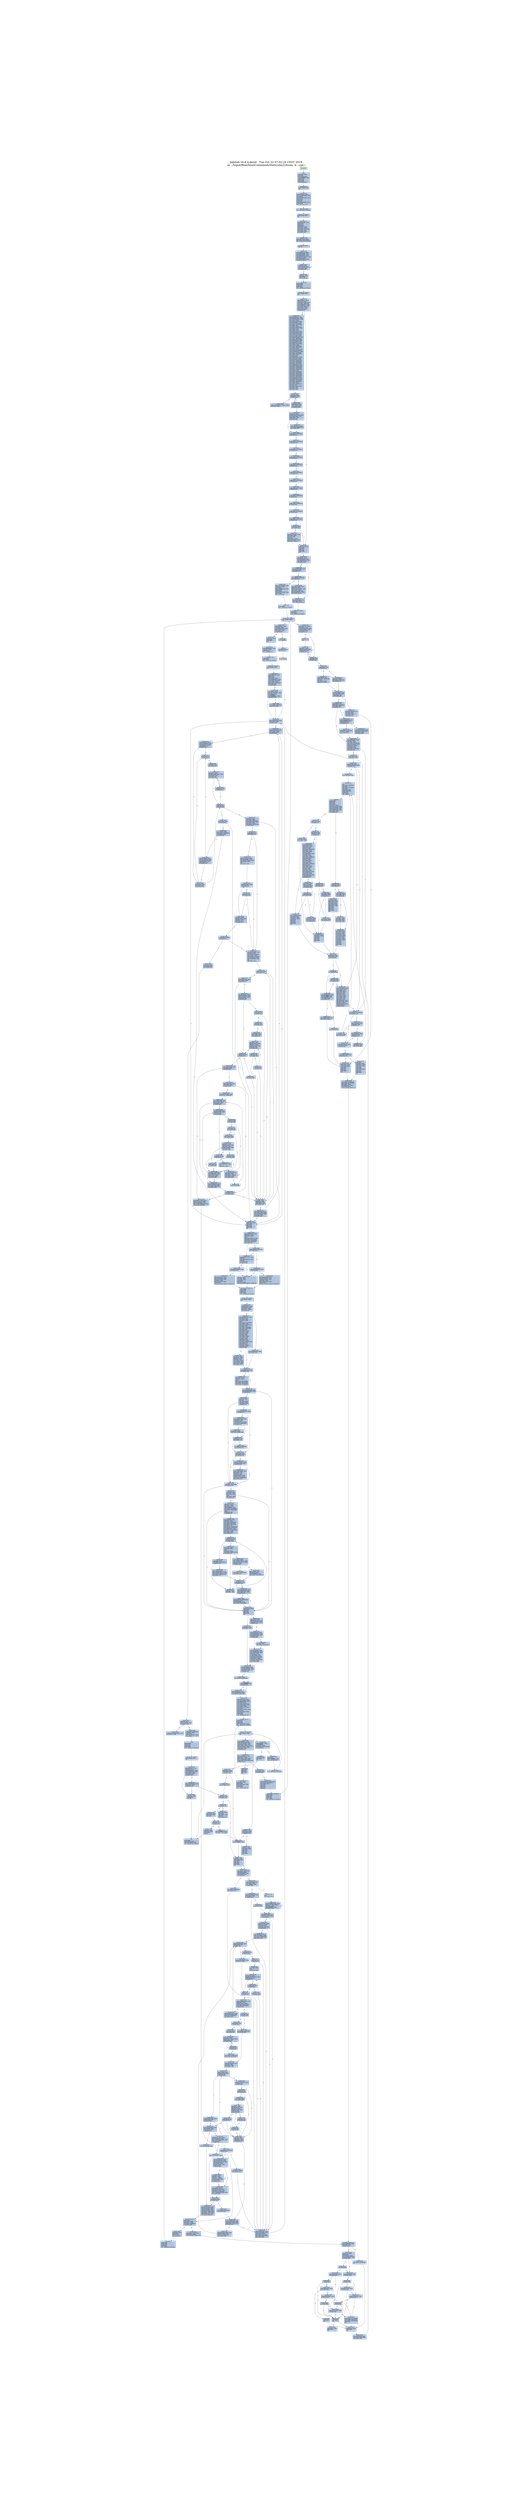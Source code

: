 digraph G {
node[shape=rectangle,style=filled,fillcolor=lightsteelblue,color=lightsteelblue]
bgcolor="transparent"
graph [label="Jakstab v0.8.4-devel   Tue Oct 22 07:02:24 CEST 2019\n-m ../Input/Real/linuxCommandsStatic/sha224sum -b --cpa i", labelloc=t, fontsize=35, pad=30]
"0x08048730_0"[label="start\nxorl %ebp, %ebp\lpopl %esi\lmovl %esp, %ecx\landl $0xfffffff0, %esp\lpushl %eax\lpushl %esp\lpushl %edx\lcall 0x08048763\l"];
"0x08048740_0"[label="0x08048740\naddl $0xa08c0, %ebx\lleal -618384(%ebx), %eax\lpushl %eax\lleal -618544(%ebx), %eax\lpushl %eax\lpushl %ecx\lpushl %esi\lmovl $0x8049d68, %eax\lpushl %eax\lcall __libc_start_main\l"];
"0x08048763_0"[label="0x08048763\nmovl (%esp), %ebx\lret\l"];
"0x08048770_0"[label="_dl_relocate_static_...\nrepz ret\l"];
"0x08048780_0"[label="__x86.get_pc_thunk.b...\nmovl (%esp), %ebx\lret\l"];
"0x0804a4f6_0"[label="__x86.get_pc_thunk.a...\nmovl (%esp), %eax\lret\l"];
"0x0804a4fa_0"[label="__x86.get_pc_thunk.c...\nmovl (%esp), %ecx\lret\l"];
"0x08050422_0"[label="__x86.get_pc_thunk.d...\nmovl (%esp), %edx\lret\l"];
"0x08051300_0"[label="get_common_indeces.c...\npushl %ebp\lpushl %edi\lpushl %esi\lpushl %ebx\lcall __x86.get_pc_thunk.bp\l"];
"0x08051309_0"[label="0x08051309\naddl $0x97cf7, %ebp\lsubl $0x108, %esp\ltestl %eax, %eax\lmovl %ecx, (%esp)\lje 0x080514e8\l"];
"0x08051320_0"[label="0x08051320\nmovl $0x80eac00, %ebp\lmovl %eax, %esi\lmovl %edx, %edi\lmovl $0x1, %eax\lcpuid \lmovl %edx, 0x14(%ebp)\lmovl %eax, %edx\lmovl %ecx, 0x10(%ebp)\lshrl $0x8, %edx\lmovl %ebx, 0xc(%ebp)\lmovl %eax, 0x8(%ebp)\landl $0xf, %edx\lmovl (%esp), %ecx\lmovl %edx, (%esi)\lmovl %eax, %edx\lshrl $0x4, %edx\landl $0xf, %edx\lmovl %edx, (%edi)\lmovl %eax, %edx\lshrl $0xc, %edx\landl $0xf0, %edx\lmovl %edx, (%ecx)\lmovl 0x11c(%esp), %edx\lmovl %eax, %ecx\landl $0xf, %ecx\lmovl %ecx, (%edx)\lcmpl $0xf, (%esi)\lje 0x080514d1\l"];
"0x08051378_0"[label="0x08051378\ncmpl $0x6, 0x4(%ebp)\ljle 0x08051393\l"];
"0x0805137e_0"[label="0x0805137e\nmovl $0x7, %eax\lxorl %ecx, %ecx\lcpuid \lmovl %eax, 0x18(%ebp)\lmovl %ebx, 0x1c(%ebp)\lmovl %ecx, 0x20(%ebp)\lmovl %edx, 0x24(%ebp)\l"];
"0x08051393_0"[label="0x08051393\nmovl 0x10(%ebp), %ebx\ltestl $0x8000000, %ebx\lje 0x080514c6\l"];
"0x080513a2_0"[label="0x080513a2\nxorl %ecx, %ecx\llgdt %ax\lmovl %eax, %edx\landl $0x6, %edx\lcmpl $0x6, %edx\lje 0x080514f3\l"];
"0x080513b5_0"[label="0x080513b5\ncmpl $0xc, 0x4(%ebp)\ljle 0x080514c6\l"];
"0x080513bf_0"[label="0x080513bf\nmovl $0xd, %esi\lxorl %ecx, %ecx\lmovl %esi, %eax\lcpuid \ltestl %ebx, %ebx\lje 0x080514c6\l"];
"0x080513d2_0"[label="0x080513d2\naddl $0x7f, %ebx\lmovl %esi, %eax\lmovl $0x1, %ecx\landl $0xffffffc0, %ebx\lmovl %ebx, 0x40(%ebp)\lmovl %ebx, 0x44(%ebp)\lcpuid \ltestb $0x2, %al\lje 0x080514c6\l"];
"0x080513ef_0"[label="0x080513ef\nleal 0x8(%esp), %ecx\lmovl $0x3, %eax\lmovl %ebp, 0x4(%esp)\lmovl $0x0, 0x8(%esp)\lmovl $0xa0, 0xc(%esp)\lmovl $0x2, %esi\lmovl $0x240, 0x10(%esp)\lmovl $0xa0, 0x88(%esp)\lleal 0x88(%esp), %edi\lmovl $0x100, 0x8c(%esp)\lmovl %ecx, (%esp)\lmovl %eax, %ebp\ljmp 0x0805147c\l"];
"0x08051440_0"[label="0x08051440\nmovl $0xd, %eax\lmovl %esi, %ecx\lcpuid \lcmpl $0x2, %esi\lmovl %eax, (%edi,%esi,4)\lje 0x08051476\l"];
"0x08051451_0"[label="0x08051451\nmovl (%esp), %ebx\lmovl -4(%edi,%esi,4), %eax\laddl -4(%ebx,%esi,4), %eax\landl $0x2, %ecx\lje 0x0805155e\l"];
"0x08051465_0"[label="0x08051465\nmovl (%esp), %ecx\laddl $0x3f, %eax\landl $0xffffffc0, %eax\lmovl %eax, (%ecx,%esi,4)\l"];
"0x08051471_0"[label="0x08051471\ncmpl $0x20, %ebp\lje 0x080514a2\l"];
"0x08051476_0"[label="0x08051476\naddl $0x1, %esi\laddl $0x1, %ebp\l"];
"0x0805147c_0"[label="0x0805147c\nmovl $0xee, %eax\lbtl %esi, %eax\ljb 0x08051440\l"];
"0x08051486_0"[label="0x08051486\ncmpl $0x2, %esi\lmovl $0x0, (%edi,%esi,4)\lje 0x08051476\l"];
"0x08051492_0"[label="0x08051492\nmovl (%esp), %ebx\lmovl -4(%edi,%esi,4), %eax\laddl -4(%ebx,%esi,4), %eax\lmovl %eax, (%ebx,%esi,4)\ljmp 0x08051471\l"];
"0x080514a2_0"[label="0x080514a2\nmovl 0x104(%esp), %eax\laddl 0x84(%esp), %eax\lmovl 0x4(%esp), %ebp\lje 0x080514c6\l"];
"0x080514b6_0"[label="0x080514b6\norl $0x400000, 0x48(%ebp)\laddl $0x7f, %eax\landl $0xffffffc0, %eax\lmovl %eax, 0x40(%ebp)\l"];
"0x080514c6_0"[label="0x080514c6\naddl $0x108, %esp\lpopl %ebx\lpopl %esi\lpopl %edi\lpopl %ebp\lret\l"];
"0x080514d1_0"[label="0x080514d1\nshrl $0x14, %eax\lmovzbl %al, %eax\laddl $0xf, %eax\lmovl %eax, (%esi)\lmovl (%esp), %eax\lmovl (%eax), %eax\laddl %eax, (%edi)\ljmp 0x08051378\l"];
"0x080514e8_0"[label="0x080514e8\nmovl $0x80eac00, %ebp\ljmp 0x08051378\l"];
"0x080514f3_0"[label="0x080514f3\ntestl $0x10000000, %ebx\lje 0x0805151a\l"];
"0x080514fb_0"[label="0x080514fb\nmovl 0x48(%ebp), %edx\lmovl %edx, %ecx\lorl $0x40, %ecx\ltestb $0x20, 0x1c(%ebp)\lmovl %ecx, 0x48(%ebp)\lje 0x08051515\l"];
"0x0805150c_0"[label="0x0805150c\norl $0x440, %edx\lmovl %edx, 0x48(%ebp)\l"];
"0x08051515_0"[label="0x08051515\nandb $0x10, %bh\ljne 0x08051555\l"];
"0x0805151a_0"[label="0x0805151a\nandl $0xe0, %eax\lcmpl $0xe0, %eax\ljne 0x080513b5\l"];
"0x0805152a_0"[label="0x0805152a\nmovl 0x1c(%ebp), %edx\ltestl $0x10000, %edx\lje 0x080513b5\l"];
"0x08051539_0"[label="0x08051539\nmovl 0x48(%ebp), %eax\lmovl %eax, %ecx\lorb $0x10, %ah\lorb $0x30, %ch\landl $0x20000, %edx\lcmovnel %ecx, %eax\lmovl %eax, 0x48(%ebp)\ljmp 0x080513b5\l"];
"0x08051555_0"[label="0x08051555\norl $0x80, 0x48(%ebp)\ljmp 0x0805151a\l"];
"0x0805155e_0"[label="0x0805155e\nmovl %eax, (%ebx,%esi,4)\ljmp 0x08051471\l"];
"0x08051570_0"[label="__libc_start_main\ncall __x86.get_pc_thunk.ax\l"];
"0x08051575_0"[label="0x08051575\naddl $0x97a8b, %eax\lpushl %edi\lpushl %esi\lpushl %ebx\lsubl $0x70, %esp\lmovl $0x0, %edx\lmovl %eax, 0xc(%esp)\lxorl %eax, %eax\ltestl %edx, %edx\lje 0x08051599\l"];
"0x08051599_0"[label="0x08051599\nmovl 0xc(%esp), %edi\lmovl %eax, 0xe10(%edi)\lcall _dl_relocate_static_pie\l"];
"0x080515a8_0"[label="0x080515a8\nmovl 0x88(%esp), %eax\lmovl 0x84(%esp), %esi\lmovl $0x80eabc4, %edx\lmovl 0x98(%esp), %ecx\lleal 0x4(%eax,%esi,4), %eax\lmovl %eax, (%edx)\lmovl $0x80e8ec8, %edx\lmovl %ecx, (%edx)\l"];
"0x080515d1_0"[label="0x080515d1\naddl $0x4, %eax\lmovl -4(%eax), %edx\ltestl %edx, %edx\ljne 0x080515d1\l"];
"0x080515db_0"[label="0x080515db\nsubl $0xc, %esp\lpushl %eax\lcall _dl_aux_init\l"];
"0x080515e4_0"[label="0x080515e4\naddl $0x10, %esp\lmovl 0xc(%esp), %esi\lmovl $0x80eb210, %eax\lcmpl $0x0, (%eax)\ljne 0x08051622\l"];
"0x080515f6_0"[label="0x080515f6\nmovl $0x8048000, %edx\ltestl %edx, %edx\lje 0x08051622\l"];
"0x08051600_0"[label="0x08051600\ncmpw $0x20, 0x2a(%edx)\ljne 0x080519f4\l"];
"0x0805160b_0"[label="0x0805160b\nmovl 0x1c(%edx), %ecx\laddl %edx, %ecx\lmovzwl 0x2c(%edx), %edx\lmovl %ecx, (%eax)\lmovl 0xc(%esp), %eax\lmovl $0x80eb230, %eax\lmovl %edx, (%eax)\l"];
"0x08051622_0"[label="0x08051622\nmovl 0xc(%esp), %esi\lmovl %esi, %ebx\lcall __libc_init_secure\l"];
"0x0805162d_0"[label="0x0805162d\nmovl $0x80eabc4, %eax\lsubl $0xc, %esp\lpushl (%eax)\lcall __tunables_init\l"];
"0x0805163d_0"[label="0x0805163d\nmovl $0x80eac00, %esi\laddl $0x10, %esp\lxorl %eax, %eax\lcpuid \lcmpl $0x756e6547, %ebx\lmovl $0x0, 0x1c(%esp)\lmovl $0x0, 0x20(%esp)\lmovl %eax, 0x4(%esi)\ljne 0x0805192f\l"];
"0x08051669_0"[label="0x08051669\ncmpl $0x6c65746e, %ecx\ljne 0x0805192f\l"];
"0x08051675_0"[label="0x08051675\ncmpl $0x49656e69, %edx\lje 0x08051abb\l"];
"0x08051681_0"[label="0x08051681\nsubl $0xc, %esp\lxorl %eax, %eax\lxorl %ecx, %ecx\lpushl $0x0\lxorl %edx, %edx\lcall get_common_indeces.constprop.1\l"];
"0x08051691_0"[label="0x08051691\naddl $0x10, %esp\lmovl $0x3, %eax\l"];
"0x08051699_0"[label="0x08051699\nmovl 0xc(%esp), %ecx\lmovl $0x80eac00, %edx\lmovl 0x14(%edx), %ecx\ltestb $0x1, %ch\lje 0x080516b2\l"];
"0x080516ab_0"[label="0x080516ab\norl $0x4000, 0x48(%edx)\l"];
"0x080516b2_0"[label="0x080516b2\nandb $0xffffff80, %ch\lje 0x080516c8\l"];
"0x080516b7_0"[label="0x080516b7\nmovl 0xc(%esp), %ecx\lmovl $0x80eac00, %edx\lorl $0x8000, 0x48(%edx)\l"];
"0x080516c8_0"[label="0x080516c8\nmovl 0xc(%esp), %edi\lmovl 0x1c(%esp), %edx\lmovl $0x80eac00, %esi\lmovl %edi, %ebx\lmovl %edx, 0x38(%esi)\lmovl 0x20(%esp), %edx\lmovl %eax, (%esi)\lmovl %edx, 0x3c(%esi)\lpushl %eax\lleal -430272(%edi), %eax\lpushl %eax\lleal 0x3c(%esp), %eax\lpushl %eax\lpushl $0x0\lcall __tunable_get_val\l"];
"0x080516f8_0"[label="0x080516f8\naddl $0xc, %esp\lpushl $0x0\lleal 0x40(%esp), %eax\lpushl %eax\lpushl $0xb\lcall __tunable_get_val\l"];
"0x0805192f_0"[label="0x0805192f\ncmpl $0x68747541, %ebx\lsete %bl\lcmpl $0x444d4163, %ecx\lsete %al\ltestb %al, %bl\lje 0x08051681\l"];
"0x08051949_0"[label="0x08051949\ncmpl $0x69746e65, %edx\ljne 0x08051681\l"];
"0x08051955_0"[label="0x08051955\nleal 0x2c(%esp), %ecx\lleal 0x20(%esp), %edx\lleal 0x1c(%esp), %eax\lsubl $0xc, %esp\lleal 0x3c(%esp), %ebx\lpushl %ebx\lcall get_common_indeces.constprop.1\l"];
"0x080519f4_0"[label="0x080519f4\nleal -195704(%esi), %eax\lmovl %esi, %ebx\lpushl %eax\lleal -195888(%esi), %eax\lpushl $0xb4\lpushl %eax\lleal -195832(%esi), %eax\lpushl %eax\lcall __assert_fail\l"];
"0x08051abb_0"[label="0x08051abb\nleal 0x20(%esp), %edx\lleal 0x24(%esp), %ecx\lleal 0x1c(%esp), %eax\lsubl $0xc, %esp\lleal 0x34(%esp), %ebx\lpushl %ebx\lcall get_common_indeces.constprop.1\l"];
"0x08051ad4_0"[label="0x08051ad4\naddl $0x10, %esp\lmovl 0x48(%esi), %edx\lcmpl $0x6, 0x1c(%esp)\lje 0x08051b27\l"];
"0x08051ae1_0"[label="0x08051ae1\nmovl 0xc(%esp), %eax\lmovl $0x80eac00, %edx\lmovl 0x48(%edx), %eax\ltestb $0x4, %ah\lje 0x08051af9\l"];
"0x08051af3_0"[label="0x08051af3\norb $0x8, %ah\lmovl %eax, 0x48(%edx)\l"];
"0x08051af9_0"[label="0x08051af9\nmovl 0xc(%esp), %eax\lmovl $0x80eac00, %edx\lmovl 0x48(%edx), %eax\lmovl %eax, %ecx\lorl $0x20000, %eax\lorl $0x100000, %ecx\ltestb $0x8, 0x1f(%edx)\lcmovel %ecx, %eax\lmovl %eax, 0x48(%edx)\lmovl $0x1, %eax\ljmp 0x08051699\l"];
"0x08051c72_0"[label="__x86.get_pc_thunk.b...\nmovl (%esp), %ebp\lret\l"];
"0x08051fc9_0"[label="__x86.get_pc_thunk.s...\nmovl (%esp), %esi\lret\l"];
"0x080546f0_0"[label="__assert_fail\npushl %ebx\lcall __x86.get_pc_thunk.bx\l"];
"0x08058563_0"[label="__x86.get_pc_thunk.d...\nmovl (%esp), %edi\lret\l"];
"0x0807c6c0_0"[label="__sbrk\npushl %ebp\lpushl %edi\lpushl %esi\lpushl %ebx\lcall __x86.get_pc_thunk.si\l"];
"0x0807c6c9_0"[label="0x0807c6c9\naddl $0x6c937, %esi\lsubl $0xc, %esp\lmovl $0x80eacac, %ebp\lmovl 0x20(%esp), %edi\lmovl (%ebp), %ebx\ltestl %ebx, %ebx\lje 0x0807c6ed\l"];
"0x0807c6e3_0"[label="0x0807c6e3\nmovl 0xe10(%esi), %eax\ltestl %eax, %eax\lje 0x0807c701\l"];
"0x0807c6ed_0"[label="0x0807c6ed\nsubl $0xc, %esp\lpushl $0x0\lcall brk\l"];
"0x0807c6f7_0"[label="0x0807c6f7\naddl $0x10, %esp\ltestl %eax, %eax\ljs 0x0807c720\l"];
"0x0807c6fe_0"[label="0x0807c6fe\nmovl (%ebp), %ebx\l"];
"0x0807c701_0"[label="0x0807c701\ncmpl $0x0, %edi\lje 0x0807c725\l"];
"0x0807c706_0"[label="0x0807c706\njle 0x0807c750\l"];
"0x0807c708_0"[label="0x0807c708\nmovl %ebx, %eax\laddl %edi, %eax\lsetb %al\l"];
"0x0807c70f_0"[label="0x0807c70f\ntestb %al, %al\lje 0x0807c730\l"];
"0x0807c713_0"[label="0x0807c713\nmovl $0xffffffe0, %eax\lmovl $0xc, %gs:(%eax)\l"];
"0x0807c720_0"[label="0x0807c720\nmovl $0xffffffff, %ebx\l"];
"0x0807c725_0"[label="0x0807c725\naddl $0xc, %esp\lmovl %ebx, %eax\lpopl %ebx\lpopl %esi\lpopl %edi\lpopl %ebp\lret\l"];
"0x0807c730_0"[label="0x0807c730\nsubl $0xc, %esp\laddl %ebx, %edi\lpushl %edi\lcall brk\l"];
"0x0807c73b_0"[label="0x0807c73b\naddl $0x10, %esp\ltestl %eax, %eax\ljs 0x0807c720\l"];
"0x0807c742_0"[label="0x0807c742\naddl $0xc, %esp\lmovl %ebx, %eax\lpopl %ebx\lpopl %esi\lpopl %edi\lpopl %ebp\lret\l"];
"0x0807c750_0"[label="0x0807c750\nmovl %edi, %eax\lnegl %eax\lcmpl %ebx, %eax\lseta %al\ljmp 0x0807c70f\l"];
"0x0807ead0_0"[label="do_tunable_update_va...\nmovl 0x4(%eax), %ecx\lcmpl $0x3, %ecx\lje 0x0807eb20\l"];
"0x0807ead8_0"[label="0x0807ead8\ncmpl $0x1, %ecx\lpushl %ebx\lmovl (%edx), %ebx\lmovl 0x4(%edx), %edx\lje 0x0807eaf8\l"];
"0x0807eae3_0"[label="0x0807eae3\njae 0x0807eaf8\l"];
"0x0807eae5_0"[label="0x0807eae5\ncmpl 0xc(%eax), %edx\ljle 0x0807eb28\l"];
"0x0807eaea_0"[label="0x0807eaea\ncmpl 0x14(%eax), %edx\ljl 0x0807eb10\l"];
"0x0807eaef_0"[label="0x0807eaef\njle 0x0807eb0b\l"];
"0x0807eaf1_0"[label="0x0807eaf1\npopl %ebx\lret\l"];
"0x0807eaf8_0"[label="0x0807eaf8\ncmpl 0xc(%eax), %edx\lja 0x0807eb04\l"];
"0x0807eafd_0"[label="0x0807eafd\njb 0x0807eaf1\l"];
"0x0807eaff_0"[label="0x0807eaff\ncmpl 0x8(%eax), %ebx\ljb 0x0807eaf1\l"];
"0x0807eb04_0"[label="0x0807eb04\ncmpl 0x14(%eax), %edx\ljb 0x0807eb10\l"];
"0x0807eb09_0"[label="0x0807eb09\nja 0x0807eaf1\l"];
"0x0807eb0b_0"[label="0x0807eb0b\ncmpl 0x10(%eax), %ebx\lja 0x0807eaf1\l"];
"0x0807eb10_0"[label="0x0807eb10\nmovl %ebx, 0x18(%eax)\lmovl %edx, 0x1c(%eax)\lmovb $0x1, 0x20(%eax)\lpopl %ebx\lret\l"];
"0x0807eb20_0"[label="0x0807eb20\nmovl %edx, 0x18(%eax)\lret\l"];
"0x0807eb28_0"[label="0x0807eb28\njl 0x0807eaf1\l"];
"0x0807eb2a_0"[label="0x0807eb2a\ncmpl 0x8(%eax), %ebx\ljae 0x0807eaea\l"];
"0x0807eb2f_0"[label="0x0807eb2f\npopl %ebx\lret\l"];
"0x0807eb40_0"[label="tunable_initialize\npushl %ebx\lmovl %eax, %ebx\lsubl $0x18, %esp\lcmpl $0x3, 0x4(%eax)\ljne 0x0807eb60\l"];
"0x0807eb4c_0"[label="0x0807eb4c\nmovb $0x1, 0x20(%eax)\lmovl %ebx, %eax\lcall do_tunable_update_val\l"];
"0x0807eb57_0"[label="0x0807eb57\naddl $0x18, %esp\lpopl %ebx\lret\l"];
"0x0807eb60_0"[label="0x0807eb60\nsubl $0x8, %esp\lpushl $0x0\lpushl %edx\lcall _dl_strtoul\l"];
"0x0807eb6b_0"[label="0x0807eb6b\nmovl %eax, 0x18(%esp)\lmovl %edx, 0x1c(%esp)\laddl $0x10, %esp\lleal 0x8(%esp), %edx\lmovl %ebx, %eax\lcall do_tunable_update_val\l"];
"0x0807eb81_0"[label="0x0807eb81\naddl $0x18, %esp\lpopl %ebx\lret\l"];
"0x0807ebb0_0"[label="__tunables_init\npushl %ebp\lpushl %edi\lcall __x86.get_pc_thunk.di\l"];
"0x0807ebb7_0"[label="0x0807ebb7\naddl $0x6a449, %edi\lpushl %esi\lpushl %ebx\lsubl $0x3c, %esp\lmovl $0x80e8ecc, %eax\lmovl %edi, 0xc(%esp)\lmovl (%eax), %esi\lmovl %eax, 0x18(%esp)\ltestl %esi, %esi\lje 0x0807ebf0\l"];
"0x0807ebd6_0"[label="0x0807ebd6\nmovl $0x21, %eax\lleal -182793(%edi), %ebx\lxorl %ecx, %ecx\lint $0xffffff80\lcmpl $0xfffff000, %eax\ljbe 0x0807eefb\l"];
"0x0807ebf0_0"[label="0x0807ebf0\nmovl 0x50(%esp), %eax\ltestl %eax, %eax\lje 0x0807ed2f\l"];
"0x0807ebfc_0"[label="0x0807ebfc\nmovl 0x50(%esp), %eax\lmovl (%eax), %ebp\ltestl %ebp, %ebp\lje 0x0807ed2f\l"];
"0x0807ec0a_0"[label="0x0807ec0a\nmovzbl (%ebp), %ecx\lmovl 0x50(%esp), %eax\lleal 0x4(%eax), %ebx\lcmpb $0x3d, %cl\lje 0x0807eda2\l"];
"0x0807ec1e_0"[label="0x0807ec1e\ntestb %cl, %cl\lje 0x0807eda2\l"];
"0x0807ec26_0"[label="0x0807ec26\nxorl %eax, %eax\ljmp 0x0807ec35\l"];
"0x0807ec30_0"[label="0x0807ec30\ncmpb $0x3d, %dl\lje 0x0807ec43\l"];
"0x0807ec35_0"[label="0x0807ec35\naddl $0x1, %eax\lmovzbl (%ebp,%eax), %edx\lmovl %eax, %esi\ltestb %dl, %dl\ljne 0x0807ec30\l"];
"0x0807ec43_0"[label="0x0807ec43\ntestb %dl, %dl\lje 0x0807ed80\l"];
"0x0807ec4b_0"[label="0x0807ec4b\naddl $0x1, %esi\ltestl %ebx, %ebx\lmovl %ebx, 0x8(%esp)\lleal (%ebp,%esi), %eax\lmovl %ecx, %edi\lmovl %eax, 0x14(%esp)\lje 0x0807ed2f\l"];
"0x0807ec64_0"[label="0x0807ec64\ncmpb $0x47, %cl\ljne 0x0807eca1\l"];
"0x0807ec69_0"[label="0x0807ec69\nmovl 0xc(%esp), %ecx\lleal 0x1(%ebp), %eax\lleal -182807(%ecx), %ebx\lmovl $0x4c, %ecx\lnop \lleal (%esi), %esi\l"];
"0x0807ec80_0"[label="0x0807ec80\nmovzbl (%eax), %edx\ltestb %dl, %dl\lje 0x0807eca1\l"];
"0x0807ec87_0"[label="0x0807ec87\ncmpb %cl, %dl\ljne 0x0807eca1\l"];
"0x0807ec8b_0"[label="0x0807ec8b\naddl $0x1, %ebx\lmovzbl (%ebx), %ecx\laddl $0x1, %eax\ltestb %cl, %cl\ljne 0x0807ec80\l"];
"0x0807ec98_0"[label="0x0807ec98\ncmpb $0x3d, (%eax)\lje 0x0807ee2f\l"];
"0x0807eca1_0"[label="0x0807eca1\nmovl 0x18(%esp), %eax\lxorl %edi, %edi\lmovl %ebp, 0x4(%esp)\lmovl (%eax), %eax\lmovl %eax, 0x10(%esp)\lmovl 0xc(%esp), %eax\lleal -1344(%eax), %esi\lnop \lleal (%esi), %esi\l"];
"0x0807ecc0_0"[label="0x0807ecc0\ncmpb $0x0, (%esi)\ljne 0x0807ed10\l"];
"0x0807ecc5_0"[label="0x0807ecc5\nmovl 0x8(%esi), %ebp\ltestl %ebp, %ebp\lje 0x0807ed10\l"];
"0x0807eccc_0"[label="0x0807eccc\nmovzbl (%ebp), %edx\lmovl 0x4(%esp), %ebx\lmovzbl (%ebx), %eax\ltestb %dl, %dl\lje 0x0807ed08\l"];
"0x0807ecdb_0"[label="0x0807ecdb\ntestb %al, %al\lje 0x0807ed10\l"];
"0x0807ecdf_0"[label="0x0807ecdf\ncmpb %al, %dl\ljne 0x0807ed10\l"];
"0x0807ece3_0"[label="0x0807ece3\nmovl %ebp, %ecx\lmovl %ebx, %edx\ljmp 0x0807ecf8\l"];
"0x0807ecf0_0"[label="0x0807ecf0\ncmpb %al, %bl\ljne 0x0807ed10\l"];
"0x0807ecf4_0"[label="0x0807ecf4\ntestb %al, %al\lje 0x0807ed10\l"];
"0x0807ecf8_0"[label="0x0807ecf8\naddl $0x1, %ecx\lmovzbl (%ecx), %ebx\laddl $0x1, %edx\lmovzbl (%edx), %eax\ltestb %bl, %bl\ljne 0x0807ecf0\l"];
"0x0807ed08_0"[label="0x0807ed08\ncmpb $0x3d, %al\lje 0x0807ed40\l"];
"0x0807ed0c_0"[label="0x0807ed0c\nleal (%esi), %esi\l"];
"0x0807ed10_0"[label="0x0807ed10\naddl $0x1, %edi\laddl $0x2c, %esi\lcmpl $0x16, %edi\ljne 0x0807ecc0\l"];
"0x0807ed1b_0"[label="0x0807ed1b\nmovl 0x8(%esp), %eax\lmovl %eax, 0x50(%esp)\lmovl 0x50(%esp), %eax\ltestl %eax, %eax\ljne 0x0807ebfc\l"];
"0x0807ed2f_0"[label="0x0807ed2f\naddl $0x3c, %esp\lpopl %ebx\lpopl %esi\lpopl %edi\lpopl %ebp\lret\l"];
"0x0807ed40_0"[label="0x0807ed40\nmovl 0x10(%esp), %edx\ltestl %edx, %edx\lje 0x0807ed54\l"];
"0x0807ed48_0"[label="0x0807ed48\nmovl 0x4(%esi), %eax\ltestl %eax, %eax\lje 0x0807edab\l"];
"0x0807ed4f_0"[label="0x0807ed4f\ncmpl $0x2, %eax\ljne 0x0807ed10\l"];
"0x0807ed54_0"[label="0x0807ed54\nimull $0x2c, %edi, %eax\lmovl 0xc(%esp), %edi\lmovl 0x14(%esp), %edx\lleal -1376(%edi,%eax), %eax\lcall tunable_initialize\l"];
"0x0807ed6b_0"[label="0x0807ed6b\nmovl 0x8(%esp), %eax\lmovl %eax, 0x50(%esp)\ljmp 0x0807ebf0\l"];
"0x0807ed80_0"[label="0x0807ed80\ntestl %ebx, %ebx\lje 0x0807ed2f\l"];
"0x0807ed84_0"[label="0x0807ed84\nmovl (%ebx), %ebp\lmovl %ebx, 0x50(%esp)\ltestl %ebp, %ebp\lje 0x0807ed2f\l"];
"0x0807ed8e_0"[label="0x0807ed8e\nmovzbl (%ebp), %ecx\lmovl 0x50(%esp), %eax\lleal 0x4(%eax), %ebx\lcmpb $0x3d, %cl\ljne 0x0807ec1e\l"];
"0x0807eda2_0"[label="0x0807eda2\nmovl %ecx, %edx\lxorl %esi, %esi\ljmp 0x0807ec43\l"];
"0x0807edab_0"[label="0x0807edab\nmovl 0x50(%esp), %eax\lmovl %eax, 0x8(%esp)\l"];
"0x0807edb3_0"[label="0x0807edb3\nmovl 0x8(%esp), %eax\lmovl (%eax), %eax\ltestl %eax, %eax\lje 0x0807ee04\l"];
"0x0807edbd_0"[label="0x0807edbd\nmovzbl (%ebp), %ecx\lmovzbl (%eax), %edx\ltestb %cl, %cl\lje 0x0807edf0\l"];
"0x0807edc8_0"[label="0x0807edc8\ntestb %dl, %dl\lje 0x0807edf5\l"];
"0x0807edcc_0"[label="0x0807edcc\ncmpb %dl, %cl\ljne 0x0807edf5\l"];
"0x0807edd0_0"[label="0x0807edd0\nmovl %ebp, %ecx\ljmp 0x0807ede0\l"];
"0x0807edd8_0"[label="0x0807edd8\ncmpb %dl, %bl\ljne 0x0807edf5\l"];
"0x0807eddc_0"[label="0x0807eddc\ntestb %dl, %dl\lje 0x0807edf5\l"];
"0x0807ede0_0"[label="0x0807ede0\naddl $0x1, %ecx\lmovzbl (%ecx), %ebx\laddl $0x1, %eax\lmovzbl (%eax), %edx\ltestb %bl, %bl\ljne 0x0807edd8\l"];
"0x0807edf0_0"[label="0x0807edf0\ncmpb $0x3d, %dl\lje 0x0807ee14\l"];
"0x0807edf5_0"[label="0x0807edf5\naddl $0x4, 0x8(%esp)\lmovl 0x8(%esp), %eax\lmovl (%eax), %eax\ltestl %eax, %eax\ljne 0x0807edbd\l"];
"0x0807ee04_0"[label="0x0807ee04\nmovl 0x50(%esp), %ecx\lmovl 0x4(%esi), %eax\lmovl %ecx, 0x8(%esp)\ljmp 0x0807ed4f\l"];
"0x0807ee14_0"[label="0x0807ee14\nmovl 0x8(%esp), %eax\lnop \lleal (%esi), %esi\l"];
"0x0807ee20_0"[label="0x0807ee20\nmovl 0x4(%eax), %edx\laddl $0x4, %eax\lmovl %edx, -4(%eax)\ltestl %edx, %edx\ljne 0x0807ee20\l"];
"0x0807ee2d_0"[label="0x0807ee2d\njmp 0x0807edb3\l"];
"0x0807ee2f_0"[label="0x0807ee2f\nxorl %edx, %edx\lmovl %edi, %ecx\ljmp 0x0807ee3f\l"];
"0x0807ee38_0"[label="0x0807ee38\nmovzbl 0x1(%ebp,%edx), %ecx\lmovl %eax, %edx\l"];
"0x0807ee3f_0"[label="0x0807ee3f\ntestb %cl, %cl\lleal 0x1(%edx), %eax\ljne 0x0807ee38\l"];
"0x0807ee46_0"[label="0x0807ee46\nmovl %edx, 0x4(%esp)\lsubl $0xc, %esp\lpushl %eax\lmovl 0x1c(%esp), %ebx\lcall __sbrk\l"];
"0x0807ee57_0"[label="0x0807ee57\nmovl %eax, 0x34(%esp)\laddl $0x10, %esp\lcmpl $0xffffffff, %eax\lmovl %eax, %ecx\lje 0x0807f0c0\l"];
"0x0807ee69_0"[label="0x0807ee69\nmovl 0x4(%esp), %edx\ltestl %edx, %edx\lleal -1(%edx), %eax\lje 0x0807f0a6\l"];
"0x0807ee78_0"[label="0x0807ee78\nnop \lleal (%esi), %esi\l"];
"0x0807ee80_0"[label="0x0807ee80\nmovzbl (%ebp,%eax), %edx\lmovb %dl, (%ecx,%eax)\lsubl $0x1, %eax\lcmpl $0xffffffff, %eax\ljne 0x0807ee80\l"];
"0x0807ee90_0"[label="0x0807ee90\naddl 0x24(%esp), %esi\lmovl %esi, 0x2c(%esp)\lje 0x0807eee4\l"];
"0x0807ee9a_0"[label="0x0807ee9a\nmovzbl (%esi), %eax\lmovl %esi, %ebp\ltestb %al, %al\lmovb %al, 0x4(%esp)\lje 0x0807eee4\l"];
"0x0807eea7_0"[label="0x0807eea7\nmovl 0xc(%esp), %eax\lleal -1376(%eax), %eax\lmovl %eax, 0x28(%esp)\lleal (%esi), %esi\l"];
"0x0807eeb8_0"[label="0x0807eeb8\nmovzbl 0x4(%esp), %eax\lcmpb $0x3d, %al\lje 0x0807ef0a\l"];
"0x0807eec1_0"[label="0x0807eec1\ncmpb $0x3a, %al\lje 0x0807ef0a\l"];
"0x0807eec5_0"[label="0x0807eec5\ntestb %al, %al\lje 0x0807eee4\l"];
"0x0807eec9_0"[label="0x0807eec9\nxorl %edx, %edx\lnop \lleal (%esi), %esi\l"];
"0x0807eed0_0"[label="0x0807eed0\naddl $0x1, %edx\lmovzbl (%ebp,%edx), %eax\lcmpb $0x3d, %al\lje 0x0807ef11\l"];
"0x0807eedc_0"[label="0x0807eedc\ncmpb $0x3a, %al\lje 0x0807ef11\l"];
"0x0807eee0_0"[label="0x0807eee0\ntestb %al, %al\ljne 0x0807eed0\l"];
"0x0807eee4_0"[label="0x0807eee4\nmovl 0x50(%esp), %eax\lmovl 0x24(%esp), %edi\lmovl %edi, (%eax)\lmovl 0x8(%esp), %eax\lmovl %eax, 0x50(%esp)\ljmp 0x0807ebf0\l"];
"0x0807eefb_0"[label="0x0807eefb\nmovl $0x2, -416(%edi)\ljmp 0x0807ebf0\l"];
"0x0807ef0a_0"[label="0x0807ef0a\nmovzbl 0x4(%esp), %eax\lxorl %edx, %edx\l"];
"0x0807ef11_0"[label="0x0807ef11\ntestb %al, %al\lje 0x0807eee4\l"];
"0x0807ef15_0"[label="0x0807ef15\nleal 0x1(%ebp,%edx), %ecx\lcmpb $0x3a, %al\lmovzbl (%ecx), %ebx\lmovl %ecx, 0x10(%esp)\lmovb %bl, 0x1f(%esp)\lje 0x0807f010\l"];
"0x0807ef2c_0"[label="0x0807ef2c\ntestb %bl, %bl\lje 0x0807f04f\l"];
"0x0807ef34_0"[label="0x0807ef34\ncmpb $0x3a, %bl\lje 0x0807f04f\l"];
"0x0807ef3d_0"[label="0x0807ef3d\nxorl %eax, %eax\ljmp 0x0807ef4c\l"];
"0x0807ef48_0"[label="0x0807ef48\ntestb %dl, %dl\lje 0x0807ef58\l"];
"0x0807ef4c_0"[label="0x0807ef4c\naddl $0x1, %eax\lmovzbl (%ecx,%eax), %edx\lcmpb $0x3a, %dl\ljne 0x0807ef48\l"];
"0x0807ef58_0"[label="0x0807ef58\nmovl %eax, 0x20(%esp)\lmovb %dl, 0x1f(%esp)\l"];
"0x0807ef60_0"[label="0x0807ef60\nmovl 0x28(%esp), %edi\lxorl %esi, %esi\lleal (%esi), %esi\lleal (%edi), %edi\l"];
"0x0807ef70_0"[label="0x0807ef70\nmovl (%edi), %eax\lmovzbl (%eax), %edx\ltestb %dl, %dl\lje 0x0807efdb\l"];
"0x0807ef79_0"[label="0x0807ef79\nmovzbl 0x4(%esp), %ecx\ltestb %cl, %cl\lje 0x0807efad\l"];
"0x0807ef82_0"[label="0x0807ef82\ncmpb %cl, %dl\ljne 0x0807efad\l"];
"0x0807ef86_0"[label="0x0807ef86\nmovl %ebp, %edx\ljmp 0x0807ef98\l"];
"0x0807ef90_0"[label="0x0807ef90\ncmpb %bl, %cl\ljne 0x0807efad\l"];
"0x0807ef94_0"[label="0x0807ef94\ntestb %bl, %bl\lje 0x0807efad\l"];
"0x0807ef98_0"[label="0x0807ef98\naddl $0x1, %eax\lmovzbl (%eax), %ecx\laddl $0x1, %edx\lmovzbl (%edx), %ebx\ltestb %cl, %cl\ljne 0x0807ef90\l"];
"0x0807efa8_0"[label="0x0807efa8\ncmpb $0x3d, %bl\lje 0x0807efe5\l"];
"0x0807efad_0"[label="0x0807efad\naddl $0x1, %esi\laddl $0x2c, %edi\lcmpl $0x16, %esi\ljne 0x0807ef70\l"];
"0x0807efb8_0"[label="0x0807efb8\nmovl 0x10(%esp), %eax\lmovl 0x20(%esp), %edi\lcmpb $0x0, (%eax,%edi)\lje 0x0807eee4\l"];
"0x0807efca_0"[label="0x0807efca\nleal 0x1(%eax,%edi), %ebp\lmovzbl (%ebp), %eax\lmovb %al, 0x4(%esp)\ljmp 0x0807eeb8\l"];
"0x0807efdb_0"[label="0x0807efdb\nmovzbl 0x4(%esp), %ebx\lcmpb $0x3d, %bl\ljne 0x0807efad\l"];
"0x0807efe5_0"[label="0x0807efe5\nmovl 0x18(%esp), %eax\lmovl (%eax), %ecx\ltestl %ecx, %ecx\lje 0x0807f022\l"];
"0x0807efef_0"[label="0x0807efef\nimull $0x2c, %esi, %eax\lmovl 0xc(%esp), %edi\lmovl -1340(%edi,%eax), %eax\ltestl %eax, %eax\lje 0x0807f05c\l"];
"0x0807f001_0"[label="0x0807f001\nmovl 0x10(%esp), %ebp\l"];
"0x0807f005_0"[label="0x0807f005\ncmpl $0x2, %eax\lje 0x0807f026\l"];
"0x0807f00a_0"[label="0x0807f00a\nmovl %ebp, 0x10(%esp)\ljmp 0x0807efb8\l"];
"0x0807f010_0"[label="0x0807f010\nmovzbl 0x1f(%esp), %eax\lmovl 0x10(%esp), %ebp\lmovb %al, 0x4(%esp)\ljmp 0x0807eeb8\l"];
"0x0807f022_0"[label="0x0807f022\nmovl 0x10(%esp), %ebp\l"];
"0x0807f026_0"[label="0x0807f026\nmovl 0x10(%esp), %edx\lsubl 0x2c(%esp), %edx\laddl 0x14(%esp), %edx\lmovl 0x20(%esp), %eax\lmovb $0x0, (%edx,%eax)\limull $0x2c, %esi, %eax\laddl 0x28(%esp), %eax\lcall tunable_initialize\l"];
"0x0807f04f_0"[label="0x0807f04f\nmovl $0x0, 0x20(%esp)\ljmp 0x0807ef60\l"];
"0x0807f05c_0"[label="0x0807f05c\ncmpb $0x0, 0x1f(%esp)\lje 0x0807f0cd\l"];
"0x0807f063_0"[label="0x0807f063\nmovl 0x10(%esp), %eax\lmovl 0x20(%esp), %edi\lleal 0x1(%eax,%edi), %edx\lmovl %ebp, %eax\lmovzbl (%edx), %ecx\ltestb %cl, %cl\lje 0x0807f088\l"];
"0x0807f078_0"[label="0x0807f078\naddl $0x1, %edx\laddl $0x1, %eax\lmovb %cl, -1(%eax)\lmovzbl (%edx), %ecx\ltestb %cl, %cl\ljne 0x0807f078\l"];
"0x0807f088_0"[label="0x0807f088\nmovb $0x0, (%eax)\lmovl 0xc(%esp), %edi\limull $0x2c, %esi, %eax\lmovl $0x0, 0x20(%esp)\lmovl -1340(%edi,%eax), %eax\ljmp 0x0807f005\l"];
"0x0807f0a6_0"[label="0x0807f0a6\nmovl 0x24(%esp), %ebx\ltestl %ebx, %ebx\lje 0x0807eee4\l"];
"0x0807f0b2_0"[label="0x0807f0b2\njmp 0x0807ee90\l"];
"0x0807f0c0_0"[label="0x0807f0c0\nmovl $0x0, 0x24(%esp)\ljmp 0x0807eee4\l"];
"0x0807f0cd_0"[label="0x0807f0cd\nmovb $0x0, (%ebp)\ljmp 0x0807eee4\l"];
"0x0807f0e0_0"[label="__tunable_get_val\npushl %edi\lpushl %esi\lpushl %ebx\lmovl 0x10(%esp), %eax\lcall __x86.get_pc_thunk.dx\l"];
"0x0807f0ec_0"[label="0x0807f0ec\naddl $0x69f14, %edx\lmovl 0x14(%esp), %esi\lmovl 0x18(%esp), %ebx\limull $0x2c, %eax, %ecx\lleal -1376(%edx,%ecx), %ecx\lmovl 0x4(%ecx), %edi\lcmpl $0x1, %edi\lje 0x0807f140\l"];
"0x0807f10c_0"[label="0x0807f10c\nmovl 0x18(%ecx), %ecx\lmovl %ecx, (%esi)\limull $0x2c, %eax, %eax\lleal -1376(%edx), %edx\lcmpb $0x0, 0x20(%edx,%eax)\lje 0x0807f138\l"];
"0x0807f121_0"[label="0x0807f121\ntestl %ebx, %ebx\lje 0x0807f138\l"];
"0x0807f125_0"[label="0x0807f125\nleal 0x18(%edx,%eax), %eax\lmovl %eax, 0x10(%esp)\lmovl %ebx, %eax\lpopl %ebx\lpopl %esi\lpopl %edi\ljmp %eax\l"];
"0x0807f138_0"[label="0x0807f138\npopl %ebx\lpopl %esi\lpopl %edi\lret\l"];
"0x0807f160_0"[label="_dl_aux_init\npushl %ebp\lpushl %edi\lpushl %esi\lpushl %ebx\lcall __x86.get_pc_thunk.cx\l"];
"0x0807f169_0"[label="0x0807f169\naddl $0x69e97, %ecx\lsubl $0x74, %esp\lmovl 0x88(%esp), %eax\lmovl %eax, 0x4(%esp)\lmovl $0x80eb1fc, %eax\lmovl 0x4(%esp), %edx\lmovl %edx, (%eax)\lmovl (%edx), %eax\ltestl %eax, %eax\lje 0x0807f3fd\l"];
"0x0807f193_0"[label="0x0807f193\nmovl $0x80eb224, %esi\lmovl 0x1be0(%ecx), %edi\lmovl 0x1be4(%ecx), %ebp\lmovl (%esi), %ebx\lmovl %edi, 0x30(%esp)\lmovl $0x80e8ecc, %edi\lmovl %esi, 0x5c(%esp)\lmovl %ebp, 0x34(%esp)\lxorl %ebp, %ebp\lmovl %ebx, 0x48(%esp)\lmovl 0xb20(%ecx), %ebx\lmovl %ebp, %edx\lmovl (%edi), %esi\lmovl %edi, 0x10(%esp)\lmovl $0x80eb200, %edi\lmovl %ebx, 0x40(%esp)\lmovl -320(%ecx), %ebx\lmovl %esi, 0x4c(%esp)\lmovzwl 0xaec(%ecx), %esi\lmovl %edi, 0x68(%esp)\lmovl %ebx, 0x54(%esp)\lmovl $0x80eb248, %ebx\lmovw %si, 0x44(%esp)\lmovl $0x80eb21c, %esi\lmovl %ebx, 0x14(%esp)\lmovl (%ebx), %ebx\lmovl %esi, 0x64(%esp)\lmovl %ebx, 0x50(%esp)\lmovl (%esi), %ebx\lmovl 0x1bec(%ecx), %esi\lmovl %ebx, 0x18(%esp)\lmovl 0x1be8(%ecx), %ebx\lmovl %esi, 0x2c(%esp)\lmovl %ebx, 0x28(%esp)\lmovl (%edi), %esi\lxorl %edi, %edi\lmovl 0xaf8(%ecx), %ebx\lmovb %dl, 0x21(%esp)\lmovl 0x4(%esp), %edx\lmovb $0x0, 0x5b(%esp)\lmovl %esi, 0x38(%esp)\lmovb $0x0, 0x5a(%esp)\lmovl %ebx, 0xc(%esp)\lmovl $0x80eb230, %ebx\lmovb $0x0, 0x59(%esp)\lmovb $0x0, 0x58(%esp)\lmovb $0x0, 0x47(%esp)\lmovb $0x0, 0x46(%esp)\lmovl (%ebx), %esi\lmovl %ebx, 0x6c(%esp)\lmovb $0x0, 0x3f(%esp)\lmovb $0x0, 0x3e(%esp)\lmovb $0x0, 0x3d(%esp)\lmovb $0x0, 0x3c(%esp)\lmovl %esi, 0x24(%esp)\lmovl $0x80eb210, %esi\lmovb $0x0, 0x23(%esp)\lmovb $0x0, 0x22(%esp)\lmovl %edi, 0x8(%esp)\lmovl (%esi), %ebx\lmovl %esi, 0x60(%esp)\lxorl %esi, %esi\lmovl %ebx, 0x1c(%esp)\lxorl %ebx, %ebx\lmovl %esi, %esi\lleal (%edi), %edi\l"];
"0x0807f2b0_0"[label="0x0807f2b0\nsubl $0x3, %eax\lcmpl $0x1e, %eax\lja 0x0807f2eb\l"];
"0x0807f2b8_0"[label="0x0807f2b8\nmovl -181984(%ecx,%eax,4), %edi\laddl %ecx, %edi\l"];
"0x0807f2eb_0"[label="0x0807f2eb\naddl $0x8, %edx\lmovl (%edx), %eax\ltestl %eax, %eax\ljne 0x0807f2b0\l"];
"0x0807f2f4_0"[label="0x0807f2f4\nleal (%esi), %esi\lmovzbl 0x21(%esp), %ebp\lmovl 0x8(%esp), %edi\lmovl %ebp, %eax\ltestb %al, %al\ljne 0x0807f61e\l"];
"0x0807f30b_0"[label="0x0807f30b\ncmpb $0x0, 0x22(%esp)\lje 0x0807f31c\l"];
"0x0807f31c_0"[label="0x0807f31c\ncmpb $0x0, 0x23(%esp)\lje 0x0807f32d\l"];
"0x0807f32d_0"[label="0x0807f32d\ncmpb $0x0, 0x3c(%esp)\lje 0x0807f33e\l"];
"0x0807f33e_0"[label="0x0807f33e\ncmpb $0x0, 0x3d(%esp)\lje 0x0807f34f\l"];
"0x0807f34f_0"[label="0x0807f34f\ncmpb $0x0, 0x3e(%esp)\lje 0x0807f364\l"];
"0x0807f364_0"[label="0x0807f364\ncmpb $0x0, 0x3f(%esp)\lje 0x0807f379\l"];
"0x0807f379_0"[label="0x0807f379\ncmpb $0x0, 0x46(%esp)\lje 0x0807f38c\l"];
"0x0807f38c_0"[label="0x0807f38c\ncmpb $0x0, 0x47(%esp)\lje 0x0807f39d\l"];
"0x0807f39d_0"[label="0x0807f39d\ncmpb $0x0, 0x58(%esp)\lje 0x0807f3ae\l"];
"0x0807f3ae_0"[label="0x0807f3ae\ncmpb $0x0, 0x59(%esp)\lje 0x0807f3bf\l"];
"0x0807f3bf_0"[label="0x0807f3bf\ncmpb $0x0, 0x5a(%esp)\lje 0x0807f3d0\l"];
"0x0807f3d0_0"[label="0x0807f3d0\ncmpb $0x0, 0x5b(%esp)\lje 0x0807f3e1\l"];
"0x0807f3e1_0"[label="0x0807f3e1\ncmpl $0xf, %ebx\ljne 0x0807f3fd\l"];
"0x0807f3e6_0"[label="0x0807f3e6\nmovl 0x10(%esp), %edx\lxorl %eax, %eax\lorl %esi, %edi\lsetne %al\lmovl %eax, (%edx)\lmovl 0x14(%esp), %eax\lmovl $0x1, (%eax)\l"];
"0x0807f3fd_0"[label="0x0807f3fd\naddl $0x74, %esp\lpopl %ebx\lpopl %esi\lpopl %edi\lpopl %ebp\lret\l"];
"0x0807f61e_0"[label="0x0807f61e\nmovl 0xc(%esp), %eax\lmovl %eax, 0xaf8(%ecx)\ljmp 0x0807f30b\l"];
"0x0807fe60_0"[label="__libc_init_secure\npushl %esi\lpushl %ebx\lcall __x86.get_pc_thunk.bx\l"];
"0x0807fe67_0"[label="0x0807fe67\naddl $0x69199, %ebx\lsubl $0x4, %esp\lmovl $0x80eb248, %eax\lmovl (%eax), %eax\ltestl %eax, %eax\lje 0x0807fe88\l"];
"0x0807fe7c_0"[label="0x0807fe7c\naddl $0x4, %esp\lpopl %ebx\lpopl %esi\lret\l"];
"0x0807fe88_0"[label="0x0807fe88\ncall __geteuid\l"];
"0x0807ff40_0"[label="_dl_tunable_set_hwca...\npushl %ebp\lpushl %edi\lpushl %esi\lpushl %ebx\lcall __x86.get_pc_thunk.bx\l"];
"0x08080d50_0"[label="__syscall_error\ncall __x86.get_pc_thunk.dx\l"];
"0x0809ed80_0"[label="__geteuid\nmovl $0xc9, %eax\lcall %gs:0x10\l"];
"0x0809f250_0"[label="brk\npushl %ebx\lmovl $0x2d, %eax\lmovl 0x8(%esp), %ebx\lcall __x86.get_pc_thunk.dx\l"];
"0x0809f25f_0"[label="0x0809f25f\naddl $0x49da1, %edx\lint $0xffffff80\lcmpl %eax, %ebx\lmovl %eax, 0x1cac(%edx)\lja 0x0809f278\l"];
"0x0809f271_0"[label="0x0809f271\nxorl %eax, %eax\lpopl %ebx\lret\l"];
"0x0809f278_0"[label="0x0809f278\npopl %ebx\lmovl $0xfffffff4, %eax\ljmp __syscall_error\l"];
"0x080a7ad0_0"[label="_dl_strtoul\npushl %ebp\lpushl %edi\lpushl %esi\lpushl %ebx\lcall __x86.get_pc_thunk.bx\l"];
"0x080a7ad9_0"[label="0x080a7ad9\naddl $0x41527, %ebx\lsubl $0x2c, %esp\lmovl 0x40(%esp), %ebp\lmovzbl (%ebp), %eax\lcmpb $0x20, %al\ljne 0x080a7afb\l"];
"0x080a7aee_0"[label="0x080a7aee\nnop \l"];
"0x080a7af0_0"[label="0x080a7af0\naddl $0x1, %ebp\lmovzbl (%ebp), %eax\lcmpb $0x20, %al\lje 0x080a7af0\l"];
"0x080a7afb_0"[label="0x080a7afb\ncmpb $0x9, %al\lje 0x080a7af0\l"];
"0x080a7aff_0"[label="0x080a7aff\ncmpb $0x2d, %al\lje 0x080a7c30\l"];
"0x080a7b07_0"[label="0x080a7b07\ncmpb $0x2b, %al\lmovb $0x1, 0x1f(%esp)\lsete %al\lmovzbl %al, %eax\laddl %eax, %ebp\l"];
"0x080a7b16_0"[label="0x080a7b16\nmovsbl (%ebp), %eax\lleal -48(%eax), %edx\lcmpb $0x9, %dl\ljbe 0x080a7b40\l"];
"0x080a7b22_0"[label="0x080a7b22\nmovl 0x44(%esp), %ecx\lxorl %esi, %esi\lxorl %edi, %edi\ltestl %ecx, %ecx\lje 0x080a7b34\l"];
"0x080a7b2e_0"[label="0x080a7b2e\nmovl 0x44(%esp), %eax\lmovl %ebp, (%eax)\l"];
"0x080a7b34_0"[label="0x080a7b34\naddl $0x2c, %esp\lmovl %esi, %eax\lmovl %edi, %edx\lpopl %ebx\lpopl %esi\lpopl %edi\lpopl %ebp\lret\l"];
"0x080a7b40_0"[label="0x080a7b40\ncmpb $0x30, %al\lmovl $0xa, 0x14(%esp)\lmovl $0x9, %edx\lje 0x080a7c70\l"];
"0x080a7b55_0"[label="0x080a7b55\nleal 0x30(%edx), %ecx\lxorl %esi, %esi\lxorl %edi, %edi\lmovl %ecx, 0x18(%esp)\lmovl 0x14(%esp), %ecx\lmovl %ecx, (%esp)\lsarl $0x1f, %ecx\lcmpb $0x2f, %al\lmovl %ecx, 0x4(%esp)\ljle 0x080a7c07\l"];
"0x080a7b76_0"[label="0x080a7b76\nleal (%esi), %esi\lleal (%edi), %edi\l"];
"0x080a7b80_0"[label="0x080a7b80\nmovsbl %al, %edx\lcmpl 0x18(%esp), %edx\lja 0x080a7c07\l"];
"0x080a7b89_0"[label="0x080a7b89\nleal -48(%edx), %eax\l"];
"0x080a7b8c_0"[label="0x080a7b8c\ncltd \lmovl %eax, 0x8(%esp)\lnotl %eax\lmovl %edx, 0xc(%esp)\lnotl %edx\lpushl 0x4(%esp)\lpushl 0x4(%esp)\lpushl %edx\lpushl %eax\lcall __udivdi3\l"];
"0x080a7ba8_0"[label="0x080a7ba8\naddl $0x10, %esp\lcmpl %edi, %edx\lja 0x080a7bd4\l"];
"0x080a7baf_0"[label="0x080a7baf\njae 0x080a7bd0\l"];
"0x080a7bb1_0"[label="0x080a7bb1\nmovl 0x44(%esp), %edx\lmovl $0xffffffff, %esi\lmovl $0xffffffff, %edi\ltestl %edx, %edx\ljne 0x080a7b2e\l"];
"0x080a7bc7_0"[label="0x080a7bc7\njmp 0x080a7b34\l"];
"0x080a7bd0_0"[label="0x080a7bd0\ncmpl %esi, %eax\ljbe 0x080a7bb1\l"];
"0x080a7bd4_0"[label="0x080a7bd4\nmovl 0x4(%esp), %edx\lmovl (%esp), %eax\lmovl %edx, %ecx\limull %edi, %eax\limull %esi, %ecx\laddl %eax, %ecx\lmovl %esi, %eax\lmull (%esp), %eax\lmovl %edx, %edi\lmovl %eax, %esi\laddl %ecx, %edi\laddl 0x8(%esp), %esi\ladcl 0xc(%esp), %edi\laddl $0x1, %ebp\lmovsbl (%ebp), %eax\lcmpb $0x2f, %al\ljg 0x080a7b80\l"];
"0x080a7c07_0"[label="0x080a7c07\ncmpl $0x10, 0x14(%esp)\ljne 0x080a7c40\l"];
"0x080a7c0e_0"[label="0x080a7c0e\nleal -97(%eax), %edx\lcmpb $0x5, %dl\lja 0x080a7c20\l"];
"0x080a7c16_0"[label="0x080a7c16\nsubl $0x57, %eax\ljmp 0x080a7b8c\l"];
"0x080a7c20_0"[label="0x080a7c20\nleal -65(%eax), %edx\lcmpb $0x5, %dl\lja 0x080a7c40\l"];
"0x080a7c28_0"[label="0x080a7c28\nsubl $0x37, %eax\ljmp 0x080a7b8c\l"];
"0x080a7c30_0"[label="0x080a7c30\naddl $0x1, %ebp\lmovb $0x0, 0x1f(%esp)\ljmp 0x080a7b16\l"];
"0x080a7c40_0"[label="0x080a7c40\nmovl 0x44(%esp), %eax\ltestl %eax, %eax\lje 0x080a7c4e\l"];
"0x080a7c4e_0"[label="0x080a7c4e\ncmpb $0x0, 0x1f(%esp)\ljne 0x080a7b34\l"];
"0x080a7c59_0"[label="0x080a7c59\nnegl %esi\ladcl $0x0, %edi\laddl $0x2c, %esp\lmovl %esi, %eax\lnegl %edi\lpopl %ebx\lmovl %edi, %edx\lpopl %esi\lpopl %edi\lpopl %ebp\lret\l"];
"0x080a7c70_0"[label="0x080a7c70\nmovzbl 0x1(%ebp), %ecx\landl $0xffffffdf, %ecx\lcmpb $0x58, %cl\ljne 0x080a7c90\l"];
"0x080a7c7c_0"[label="0x080a7c7c\nmovsbl 0x2(%ebp), %eax\lmovl $0x10, 0x14(%esp)\laddl $0x2, %ebp\ljmp 0x080a7b55\l"];
"0x080a7c90_0"[label="0x080a7c90\nmovl $0x8, 0x14(%esp)\lmovl $0x7, %edx\ljmp 0x080a7b55\l"];
"0x080b1f50_0"[label="__udivdi3\npushl %ebp\lpushl %edi\lpushl %esi\lpushl %ebx\lsubl $0x1c, %esp\lmovl 0x3c(%esp), %edx\lmovl 0x30(%esp), %ebp\lmovl 0x34(%esp), %esi\lmovl 0x38(%esp), %ebx\ltestl %edx, %edx\ljne 0x080b1fa0\l"];
"0x080b1f6b_0"[label="0x080b1f6b\ncmpl %esi, %ebx\lja 0x080b2030\l"];
"0x080b1f73_0"[label="0x080b1f73\ntestl %ebx, %ebx\lmovl %ebx, %ecx\ljne 0x080b1f84\l"];
"0x080b1f79_0"[label="0x080b1f79\nmovl $0x1, %eax\lxorl %edx, %edx\ldivl %ebx, %eax\lmovl %eax, %ecx\l"];
"0x080b1f84_0"[label="0x080b1f84\nxorl %edx, %edx\lmovl %esi, %eax\ldivl %ecx, %eax\lmovl %eax, %esi\lmovl %ebp, %eax\lmovl %esi, %edi\ldivl %ecx, %eax\lmovl %edi, %edx\laddl $0x1c, %esp\lpopl %ebx\lpopl %esi\lpopl %edi\lpopl %ebp\lret\l"];
"0x080b1fa0_0"[label="0x080b1fa0\ncmpl %esi, %edx\lja 0x080b2020\l"];
"0x080b1fa4_0"[label="0x080b1fa4\nbsrl %edx, %edi\lxorl $0x1f, %edi\lje 0x080b2048\l"];
"0x080b1fb0_0"[label="0x080b1fb0\nmovl %edi, %ecx\lmovl $0x20, %eax\lsubl %edi, %eax\lshll %cl, %edx\lmovl %edx, 0x8(%esp)\lmovl %eax, %ecx\lmovl %ebx, %edx\lshrl %cl, %edx\lmovl 0x8(%esp), %ecx\lorl %edx, %ecx\lmovl %esi, %edx\lmovl %ecx, 0x8(%esp)\lmovl %edi, %ecx\lshll %cl, %ebx\lmovl %eax, %ecx\lshrl %cl, %edx\lmovl %edi, %ecx\lmovl %ebx, 0xc(%esp)\lshll %cl, %esi\lmovl %ebp, %ebx\lmovl %eax, %ecx\lshrl %cl, %ebx\lorl %ebx, %esi\lmovl %esi, %eax\ldivl 0x8(%esp), %eax\lmovl %edx, %esi\lmovl %eax, %ebx\lmull 0xc(%esp), %eax\lcmpl %edx, %esi\ljb 0x080b2007\l"];
"0x080b1ffb_0"[label="0x080b1ffb\nmovl %edi, %ecx\lshll %cl, %ebp\lcmpl %eax, %ebp\ljae 0x080b2060\l"];
"0x080b2003_0"[label="0x080b2003\ncmpl %edx, %esi\ljne 0x080b2060\l"];
"0x080b2007_0"[label="0x080b2007\nleal -1(%ebx), %eax\lxorl %edi, %edi\lmovl %edi, %edx\laddl $0x1c, %esp\lpopl %ebx\lpopl %esi\lpopl %edi\lpopl %ebp\lret\l"];
"0x080b2020_0"[label="0x080b2020\nxorl %edi, %edi\lxorl %eax, %eax\l"];
"0x080b2024_0"[label="0x080b2024\nmovl %edi, %edx\laddl $0x1c, %esp\lpopl %ebx\lpopl %esi\lpopl %edi\lpopl %ebp\lret\l"];
"0x080b2030_0"[label="0x080b2030\nxorl %edi, %edi\lmovl %ebp, %eax\lmovl %esi, %edx\ldivl %ebx, %eax\lmovl %edi, %edx\laddl $0x1c, %esp\lpopl %ebx\lpopl %esi\lpopl %edi\lpopl %ebp\lret\l"];
"0x080b2048_0"[label="0x080b2048\ncmpl %esi, %edx\ljb 0x080b2052\l"];
"0x080b204c_0"[label="0x080b204c\nxorl %eax, %eax\lcmpl %ebp, %ebx\lja 0x080b2024\l"];
"0x080b2052_0"[label="0x080b2052\nmovl $0x1, %eax\ljmp 0x080b2024\l"];
"0x080b2060_0"[label="0x080b2060\nmovl %ebx, %eax\lxorl %edi, %edi\ljmp 0x080b2024\l"];
"0x312d302e_0"[label="0x312d302e\n",color="orange",style="filled,bold"];
"0xface0000_0"[label="0xface0000\n",fillcolor="lightgrey",color="green",style="filled,bold"];
"0x0807eae5_0" -> "0x0807eaea_0" [color="#000000",label="F"];
"0x080516ab_0" -> "0x080516b2_0" [color="#000000"];
"0x080a7c16_0" -> "0x080a7b8c_0" [color="#000000"];
"0x0807f39d_0" -> "0x0807f3ae_0" [color="#000000",label="T"];
"0x08051669_0" -> "0x08051675_0" [color="#000000",label="F"];
"0x08051440_0" -> "0x08051476_0" [color="#000000",label="T"];
"0x0807f160_0" -> "0x0804a4fa_0" [color="#000000"];
"0x08051320_0" -> "0x08051378_0" [color="#000000",label="F"];
"0x0807efad_0" -> "0x0807ef70_0" [color="#000000",label="T"];
"0x080a7b8c_0" -> "0x080b1f50_0" [color="#000000"];
"0x080b1fa4_0" -> "0x080b1fb0_0" [color="#000000",label="F"];
"0x0807ec30_0" -> "0x0807ec43_0" [color="#000000",label="T"];
"0x0807efb8_0" -> "0x0807eee4_0" [color="#000000",label="T"];
"0x080a7b89_0" -> "0x080a7b8c_0" [color="#000000"];
"0x0807f2eb_0" -> "0x0807f2f4_0" [color="#000000",label="F"];
"0x0807ef15_0" -> "0x0807f010_0" [color="#000000",label="T"];
"0x0807ebfc_0" -> "0x0807ed2f_0" [color="#000000",label="T"];
"0x0807ec80_0" -> "0x0807ec87_0" [color="#000000",label="F"];
"0x08051955_0" -> "0x08051300_0" [color="#000000"];
"0x08051440_0" -> "0x08051451_0" [color="#000000",label="F"];
"0x0807eb40_0" -> "0x0807eb60_0" [color="#000000",label="T"];
"0x0807ec26_0" -> "0x0807ec35_0" [color="#000000"];
"0x08050422_0" -> "0x0809f25f_0" [color="#000000"];
"0x0809f278_0" -> "0x08080d50_0" [color="#000000"];
"0x08051681_0" -> "0x08051300_0" [color="#000000"];
"0x0807ed2f_0" -> "0x0805163d_0" [color="#000000"];
"0x0807ec8b_0" -> "0x0807ec98_0" [color="#000000",label="F"];
"0x0807edd0_0" -> "0x0807ede0_0" [color="#000000"];
"0x080513b5_0" -> "0x080514c6_0" [color="#000000",label="T"];
"0x080514fb_0" -> "0x08051515_0" [color="#000000",label="T"];
"0x0807ede0_0" -> "0x0807edd8_0" [color="#000000",label="T"];
"0x080b2048_0" -> "0x080b204c_0" [color="#000000",label="F"];
"0x0807fe67_0" -> "0x0807fe88_0" [color="#000000",label="T"];
"0x0807ebf0_0" -> "0x0807ed2f_0" [color="#000000",label="T"];
"0x0807ef2c_0" -> "0x0807ef34_0" [color="#000000",label="F"];
"0x08051451_0" -> "0x08051465_0" [color="#000000",label="F"];
"0x0807eddc_0" -> "0x0807edf5_0" [color="#000000",label="T"];
"0x0807fe60_0" -> "0x08048780_0" [color="#000000"];
"0x0805151a_0" -> "0x0805152a_0" [color="#000000",label="F"];
"0x08050422_0" -> "0x0807f0ec_0" [color="#000000"];
"0x0807edb3_0" -> "0x0807ee04_0" [color="#000000",label="T"];
"0x0807f0ec_0" -> "0x0807f10c_0" [color="#000000",label="F"];
"0x080a7c0e_0" -> "0x080a7c20_0" [color="#000000",label="T"];
"0x08048780_0" -> "0x0807fe67_0" [color="#000000"];
"0x0807eed0_0" -> "0x0807eedc_0" [color="#000000",label="F"];
"0x0807ef60_0" -> "0x0807ef70_0" [color="#000000"];
"0x0807ee46_0" -> "0x0807c6c0_0" [color="#000000"];
"0x0805150c_0" -> "0x08051515_0" [color="#000000"];
"0x0807f3ae_0" -> "0x0807f3bf_0" [color="#000000",label="T"];
"0x08051ae1_0" -> "0x08051af3_0" [color="#000000",label="F"];
"0x080a7baf_0" -> "0x080a7bd0_0" [color="#000000",label="T"];
"0x0807ecdb_0" -> "0x0807ecdf_0" [color="#000000",label="F"];
"0x0807c6ed_0" -> "0x0809f250_0" [color="#000000"];
"0x0807eeb8_0" -> "0x0807ef0a_0" [color="#000000",label="T"];
"0x08048763_0" -> "0x08048740_0" [color="#000000"];
"0x080b2048_0" -> "0x080b2052_0" [color="#000000",label="T"];
"0x0807edd8_0" -> "0x0807edf5_0" [color="#000000",label="T"];
"0x080514d1_0" -> "0x08051378_0" [color="#000000"];
"0x080516b2_0" -> "0x080516b7_0" [color="#000000",label="F"];
"0x080a7ba8_0" -> "0x080a7baf_0" [color="#000000",label="F"];
"0x0807c701_0" -> "0x0807c706_0" [color="#000000",label="F"];
"0x080a7baf_0" -> "0x080a7bb1_0" [color="#000000",label="F"];
"0x08051451_0" -> "0x0805155e_0" [color="#000000",label="T"];
"0x0807eea7_0" -> "0x0807eeb8_0" [color="#000000"];
"0x08051af3_0" -> "0x08051af9_0" [color="#000000"];
"0x08051320_0" -> "0x080514d1_0" [color="#000000",label="T"];
"0x0807ec1e_0" -> "0x0807ec26_0" [color="#000000",label="F"];
"0x0807f2f4_0" -> "0x0807f30b_0" [color="#000000",label="F"];
"0x080b1fa0_0" -> "0x080b2020_0" [color="#000000",label="T"];
"0x0807eb04_0" -> "0x0807eb10_0" [color="#000000",label="T"];
"0x08080d50_0" -> "0x08050422_0" [color="#000000"];
"0x0807ef70_0" -> "0x0807efdb_0" [color="#000000",label="T"];
"0x0807edd8_0" -> "0x0807eddc_0" [color="#000000",label="F"];
"0x0807ec0a_0" -> "0x0807ec1e_0" [color="#000000",label="F"];
"0x080514f3_0" -> "0x080514fb_0" [color="#000000",label="F"];
"0x080a7c07_0" -> "0x080a7c40_0" [color="#000000",label="T"];
"0x0807ed1b_0" -> "0x0807ebfc_0" [color="#000000",label="T"];
"0x0807eaef_0" -> "0x0807eaf1_0" [color="#000000",label="F"];
"0x080a7bd4_0" -> "0x080a7c07_0" [color="#000000",label="F"];
"0x0807eec5_0" -> "0x0807eee4_0" [color="#000000",label="T"];
"0x080b204c_0" -> "0x080b2024_0" [color="#000000",label="T"];
"0xface0000_0" -> "0x08048730_0" [color="#000000"];
"0x0807ed84_0" -> "0x0807ed2f_0" [color="#000000",label="T"];
"0x080515e4_0" -> "0x080515f6_0" [color="#000000",label="F"];
"0x0807ed8e_0" -> "0x0807ec1e_0" [color="#000000",label="T"];
"0x0807fe7c_0" -> "0x0805162d_0" [color="#000000"];
"0x080514b6_0" -> "0x080514c6_0" [color="#000000"];
"0x0807ec87_0" -> "0x0807ec8b_0" [color="#000000",label="F"];
"0x0807ed10_0" -> "0x0807ed1b_0" [color="#000000",label="F"];
"0x0807ee78_0" -> "0x0807ee80_0" [color="#000000"];
"0x080513a2_0" -> "0x080514f3_0" [color="#000000",label="T"];
"0x0807eaff_0" -> "0x0807eb04_0" [color="#000000",label="F"];
"0x080a7c7c_0" -> "0x080a7b55_0" [color="#000000"];
"0x0807c706_0" -> "0x0807c750_0" [color="#000000",label="T"];
"0x08051575_0" -> "0x08051599_0" [color="#000000",label="T"];
"0x0807ebd6_0" -> "0x0807eefb_0" [color="#000000",label="T"];
"0x080516b7_0" -> "0x080516c8_0" [color="#000000"];
"0x0807f063_0" -> "0x0807f078_0" [color="#000000",label="F"];
"0x0807eb28_0" -> "0x0807eaf1_0" [color="#000000",label="T"];
"0x0805152a_0" -> "0x08051539_0" [color="#000000",label="F"];
"0x0807ec98_0" -> "0x0807eca1_0" [color="#000000",label="F"];
"0x0807f31c_0" -> "0x0807f32d_0" [color="#000000",label="T"];
"0x0807ebb0_0" -> "0x08058563_0" [color="#000000"];
"0x0807f2f4_0" -> "0x0807f61e_0" [color="#000000",label="T"];
"0x0807f193_0" -> "0x0807f2b0_0" [color="#000000"];
"0x080515e4_0" -> "0x08051622_0" [color="#000000",label="T"];
"0x0807f010_0" -> "0x0807eeb8_0" [color="#000000"];
"0x0805160b_0" -> "0x08051622_0" [color="#000000"];
"0x0807ecc5_0" -> "0x0807eccc_0" [color="#000000",label="F"];
"0x080b1f79_0" -> "0x080b1f84_0" [color="#000000"];
"0x080b1f50_0" -> "0x080b1fa0_0" [color="#000000",label="T"];
"0x0807f04f_0" -> "0x0807ef60_0" [color="#000000"];
"0x0807c6c0_0" -> "0x08051fc9_0" [color="#000000"];
"0x080516c8_0" -> "0x0807f0e0_0" [color="#000000"];
"0x0809ed80_0" -> "0x312d302e_0" [color="#000000"];
"0x0807efca_0" -> "0x0807eeb8_0" [color="#000000"];
"0x0807f026_0" -> "0x0807eb40_0" [color="#000000"];
"0x08051309_0" -> "0x080514e8_0" [color="#000000",label="T"];
"0x0807eaf1_0" -> "0x0807eb81_0" [color="#000000"];
"0x0807ec43_0" -> "0x0807ed80_0" [color="#000000",label="T"];
"0x080514c6_0" -> "0x08051691_0" [color="#000000"];
"0x0807c730_0" -> "0x0809f250_0" [color="#000000"];
"0x080a7b80_0" -> "0x080a7b89_0" [color="#000000",label="F"];
"0x080a7c07_0" -> "0x080a7c0e_0" [color="#000000",label="F"];
"0x0807ec64_0" -> "0x0807eca1_0" [color="#000000",label="T"];
"0x0807ee69_0" -> "0x0807ee78_0" [color="#000000",label="F"];
"0x0804a4f6_0" -> "0x08051575_0" [color="#000000"];
"0x0807eccc_0" -> "0x0807ed08_0" [color="#000000",label="T"];
"0x080b1f6b_0" -> "0x080b2030_0" [color="#000000",label="T"];
"0x0807efb8_0" -> "0x0807efca_0" [color="#000000",label="F"];
"0x0807f05c_0" -> "0x0807f0cd_0" [color="#000000",label="T"];
"0x0807eb20_0" -> "0x0807eb57_0" [color="#000000"];
"0x0807ed10_0" -> "0x0807ecc0_0" [color="#000000",label="T"];
"0x0807ed84_0" -> "0x0807ed8e_0" [color="#000000",label="F"];
"0x08051ad4_0" -> "0x08051ae1_0" [color="#000000",label="F"];
"0x0807f005_0" -> "0x0807f00a_0" [color="#000000",label="F"];
"0x0807eafd_0" -> "0x0807eaf1_0" [color="#000000",label="T"];
"0x080a7c70_0" -> "0x080a7c90_0" [color="#000000",label="T"];
"0x080a7bc7_0" -> "0x080a7b34_0" [color="#000000"];
"0x08051699_0" -> "0x080516ab_0" [color="#000000",label="F"];
"0x0807eec5_0" -> "0x0807eec9_0" [color="#000000",label="F"];
"0x0807ee20_0" -> "0x0807ee2d_0" [color="#000000",label="F"];
"0x08058563_0" -> "0x0807ebb7_0" [color="#000000"];
"0x080a7afb_0" -> "0x080a7aff_0" [color="#000000",label="F"];
"0x0807ef70_0" -> "0x0807ef79_0" [color="#000000",label="F"];
"0x080515d1_0" -> "0x080515d1_0" [color="#000000",label="T"];
"0x0807eb09_0" -> "0x0807eaf1_0" [color="#000000",label="T"];
"0x0807eee4_0" -> "0x0807ebf0_0" [color="#000000"];
"0x0807f121_0" -> "0x0807f125_0" [color="#000000",label="F"];
"0x080a7b2e_0" -> "0x080a7b34_0" [color="#000000"];
"0x0807ecf8_0" -> "0x0807ed08_0" [color="#000000",label="F"];
"0x080a7aee_0" -> "0x080a7af0_0" [color="#000000"];
"0x0807eec1_0" -> "0x0807eec5_0" [color="#000000",label="F"];
"0x080513ef_0" -> "0x0805147c_0" [color="#000000"];
"0x08051555_0" -> "0x0805151a_0" [color="#000000"];
"0x0807eb2f_0" -> "0x0807eb81_0" [color="#000000"];
"0x0807eca1_0" -> "0x0807ecc0_0" [color="#000000"];
"0x0807c725_0" -> "0x0807ee57_0" [color="#000000"];
"0x080b2003_0" -> "0x080b2060_0" [color="#000000",label="T"];
"0x080519f4_0" -> "0x080546f0_0" [color="#000000"];
"0x080514e8_0" -> "0x08051378_0" [color="#000000"];
"0x0807eb04_0" -> "0x0807eb09_0" [color="#000000",label="F"];
"0x0807ef11_0" -> "0x0807ef15_0" [color="#000000",label="F"];
"0x0807f088_0" -> "0x0807f005_0" [color="#000000"];
"0x0807eb40_0" -> "0x0807eb4c_0" [color="#000000",label="F"];
"0x0807f0b2_0" -> "0x0807ee90_0" [color="#000000"];
"0x0807ec1e_0" -> "0x0807eda2_0" [color="#000000",label="T"];
"0x0807ee2f_0" -> "0x0807ee3f_0" [color="#000000"];
"0x0807efdb_0" -> "0x0807efad_0" [color="#000000",label="T"];
"0x080b2020_0" -> "0x080b2024_0" [color="#000000"];
"0x080513bf_0" -> "0x080514c6_0" [color="#000000",label="T"];
"0x0807efe5_0" -> "0x0807efef_0" [color="#000000",label="F"];
"0x0807f38c_0" -> "0x0807f39d_0" [color="#000000",label="T"];
"0x080b2024_0" -> "0x080a7ba8_0" [color="#000000"];
"0x080a7c20_0" -> "0x080a7c28_0" [color="#000000",label="F"];
"0x0807ec87_0" -> "0x0807eca1_0" [color="#000000",label="T"];
"0x0807f00a_0" -> "0x0807efb8_0" [color="#000000"];
"0x08051ae1_0" -> "0x08051af9_0" [color="#000000",label="T"];
"0x0807ecf0_0" -> "0x0807ed10_0" [color="#000000",label="T"];
"0x0807eaff_0" -> "0x0807eaf1_0" [color="#000000",label="T"];
"0x0807efa8_0" -> "0x0807efe5_0" [color="#000000",label="T"];
"0x08051af9_0" -> "0x08051699_0" [color="#000000"];
"0x080a7b40_0" -> "0x080a7c70_0" [color="#000000",label="T"];
"0x0807ed8e_0" -> "0x0807eda2_0" [color="#000000",label="F"];
"0x080a7c90_0" -> "0x080a7b55_0" [color="#000000"];
"0x0807eaf8_0" -> "0x0807eafd_0" [color="#000000",label="F"];
"0x0807ef90_0" -> "0x0807ef94_0" [color="#000000",label="F"];
"0x0807ebf0_0" -> "0x0807ebfc_0" [color="#000000",label="F"];
"0x080a7c59_0" -> "0x0807eb6b_0" [color="#000000"];
"0x080514f3_0" -> "0x0805151a_0" [color="#000000",label="T"];
"0x0807eddc_0" -> "0x0807ede0_0" [color="#000000",label="F"];
"0x0807ed54_0" -> "0x0807eb40_0" [color="#000000"];
"0x0805192f_0" -> "0x08051949_0" [color="#000000",label="F"];
"0x0807eb10_0" -> "0x0807eb57_0" [color="#000000"];
"0x0807ed4f_0" -> "0x0807ed10_0" [color="#000000",label="T"];
"0x080a7ba8_0" -> "0x080a7bd4_0" [color="#000000",label="T"];
"0x0807eeb8_0" -> "0x0807eec1_0" [color="#000000",label="F"];
"0x0807ef4c_0" -> "0x0807ef58_0" [color="#000000",label="F"];
"0x08051c72_0" -> "0x08051309_0" [color="#000000"];
"0x0807ed1b_0" -> "0x0807ed2f_0" [color="#000000",label="F"];
"0x080b1fb0_0" -> "0x080b1ffb_0" [color="#000000",label="F"];
"0x08051600_0" -> "0x080519f4_0" [color="#000000",label="T"];
"0x0807ecf4_0" -> "0x0807ecf8_0" [color="#000000",label="F"];
"0x0805147c_0" -> "0x08051440_0" [color="#000000",label="T"];
"0x0807ef34_0" -> "0x0807ef3d_0" [color="#000000",label="F"];
"0x0807c6f7_0" -> "0x0807c720_0" [color="#000000",label="T"];
"0x0807ecf8_0" -> "0x0807ecf0_0" [color="#000000",label="T"];
"0x080514c6_0" -> "0x08051ad4_0" [color="#000000"];
"0x080b1f84_0" -> "0x080a7ba8_0" [color="#000000"];
"0x0807ef4c_0" -> "0x0807ef48_0" [color="#000000",label="T"];
"0x080b1f73_0" -> "0x080b1f79_0" [color="#000000",label="F"];
"0x0807f169_0" -> "0x0807f3fd_0" [color="#000000",label="T"];
"0x0807ef82_0" -> "0x0807efad_0" [color="#000000",label="T"];
"0x0807ecc5_0" -> "0x0807ed10_0" [color="#000000",label="T"];
"0x0807c70f_0" -> "0x0807c730_0" [color="#000000",label="T"];
"0x0807ef58_0" -> "0x0807ef60_0" [color="#000000"];
"0x0807eec1_0" -> "0x0807ef0a_0" [color="#000000",label="T"];
"0x0807ef48_0" -> "0x0807ef58_0" [color="#000000",label="T"];
"0x0807ec80_0" -> "0x0807eca1_0" [color="#000000",label="T"];
"0x0807eec9_0" -> "0x0807eed0_0" [color="#000000"];
"0x0807ee20_0" -> "0x0807ee20_0" [color="#000000",label="T"];
"0x0807ef94_0" -> "0x0807efad_0" [color="#000000",label="T"];
"0x0807edbd_0" -> "0x0807edf0_0" [color="#000000",label="T"];
"0x0807ead0_0" -> "0x0807ead8_0" [color="#000000",label="F"];
"0x0807ec8b_0" -> "0x0807ec80_0" [color="#000000",label="T"];
"0x0807ebfc_0" -> "0x0807ec0a_0" [color="#000000",label="F"];
"0x0807f078_0" -> "0x0807f078_0" [color="#000000",label="T"];
"0x0807ef15_0" -> "0x0807ef2c_0" [color="#000000",label="F"];
"0x0805155e_0" -> "0x08051471_0" [color="#000000"];
"0x08051abb_0" -> "0x08051300_0" [color="#000000"];
"0x08048740_0" -> "0x08051570_0" [color="#000000"];
"0x0807ec0a_0" -> "0x0807eda2_0" [color="#000000",label="T"];
"0x0807eb6b_0" -> "0x0807ead0_0" [color="#000000"];
"0x0807c6c9_0" -> "0x0807c6ed_0" [color="#000000",label="T"];
"0x0807ee2d_0" -> "0x0807edb3_0" [color="#000000"];
"0x0807f05c_0" -> "0x0807f063_0" [color="#000000",label="F"];
"0x0807f0e0_0" -> "0x08050422_0" [color="#000000"];
"0x080a7b55_0" -> "0x080a7c07_0" [color="#000000",label="T"];
"0x08051539_0" -> "0x080513b5_0" [color="#000000"];
"0x0809f250_0" -> "0x08050422_0" [color="#000000"];
"0x0807c6e3_0" -> "0x0807c6ed_0" [color="#000000",label="F"];
"0x080a7ad9_0" -> "0x080a7aee_0" [color="#000000",label="F"];
"0x080a7c30_0" -> "0x080a7b16_0" [color="#000000"];
"0x0807eb60_0" -> "0x080a7ad0_0" [color="#000000"];
"0x0805152a_0" -> "0x080513b5_0" [color="#000000",label="T"];
"0x0807ef48_0" -> "0x0807ef4c_0" [color="#000000",label="F"];
"0x080a7bd0_0" -> "0x080a7bb1_0" [color="#000000",label="T"];
"0x08051599_0" -> "0x08048770_0" [color="#000000"];
"0x08051393_0" -> "0x080513a2_0" [color="#000000",label="F"];
"0x0807eda2_0" -> "0x0807ec43_0" [color="#000000"];
"0x0807f3d0_0" -> "0x0807f3e1_0" [color="#000000",label="T"];
"0x0807edcc_0" -> "0x0807edd0_0" [color="#000000",label="F"];
"0x0807eb0b_0" -> "0x0807eaf1_0" [color="#000000",label="T"];
"0x0807c6fe_0" -> "0x0807c701_0" [color="#000000"];
"0x08051471_0" -> "0x08051476_0" [color="#000000",label="F"];
"0x080b1f6b_0" -> "0x080b1f73_0" [color="#000000",label="F"];
"0x0807f3fd_0" -> "0x080515e4_0" [color="#000000"];
"0x0805147c_0" -> "0x08051486_0" [color="#000000",label="F"];
"0x0809f271_0" -> "0x0807c73b_0" [color="#000000"];
"0x0807eee0_0" -> "0x0807eed0_0" [color="#000000",label="T"];
"0x080b204c_0" -> "0x080b2052_0" [color="#000000",label="F"];
"0x080b2060_0" -> "0x080b2024_0" [color="#000000"];
"0x0807ee3f_0" -> "0x0807ee46_0" [color="#000000",label="F"];
"0x080a7c0e_0" -> "0x080a7c16_0" [color="#000000",label="F"];
"0x080514a2_0" -> "0x080514b6_0" [color="#000000",label="F"];
"0x0807ed80_0" -> "0x0807ed84_0" [color="#000000",label="F"];
"0x0807c701_0" -> "0x0807c725_0" [color="#000000",label="T"];
"0x080513d2_0" -> "0x080514c6_0" [color="#000000",label="T"];
"0x0807ec30_0" -> "0x0807ec35_0" [color="#000000",label="F"];
"0x0807ef98_0" -> "0x0807efa8_0" [color="#000000",label="F"];
"0x0807ecdb_0" -> "0x0807ed10_0" [color="#000000",label="T"];
"0x0807eedc_0" -> "0x0807eee0_0" [color="#000000",label="F"];
"0x080515f6_0" -> "0x08051600_0" [color="#000000",label="F"];
"0x080b2003_0" -> "0x080b2007_0" [color="#000000",label="F"];
"0x0807ecdf_0" -> "0x0807ed10_0" [color="#000000",label="T"];
"0x0807ed48_0" -> "0x0807ed4f_0" [color="#000000",label="F"];
"0x080a7c40_0" -> "0x080a7c4e_0" [color="#000000",label="T"];
"0x080515db_0" -> "0x0807f160_0" [color="#000000"];
"0x0807f2b0_0" -> "0x0807f2eb_0" [color="#000000",label="T"];
"0x08051476_0" -> "0x0805147c_0" [color="#000000"];
"0x0807ee04_0" -> "0x0807ed4f_0" [color="#000000"];
"0x0807eb28_0" -> "0x0807eb2a_0" [color="#000000",label="F"];
"0x080514a2_0" -> "0x080514c6_0" [color="#000000",label="T"];
"0x0809f25f_0" -> "0x0809f271_0" [color="#000000",label="F"];
"0x080516b2_0" -> "0x080516c8_0" [color="#000000",label="T"];
"0x0807c73b_0" -> "0x0807c742_0" [color="#000000",label="F"];
"0x080b1f73_0" -> "0x080b1f84_0" [color="#000000",label="T"];
"0x080a7bb1_0" -> "0x080a7bc7_0" [color="#000000",label="F"];
"0x0807f2eb_0" -> "0x0807f2b0_0" [color="#000000",label="T"];
"0x0807eae3_0" -> "0x0807eaf8_0" [color="#000000",label="T"];
"0x0807c720_0" -> "0x0807c725_0" [color="#000000"];
"0x0807c70f_0" -> "0x0807c713_0" [color="#000000",label="F"];
"0x0807ec43_0" -> "0x0807ec4b_0" [color="#000000",label="F"];
"0x0807ecf0_0" -> "0x0807ecf4_0" [color="#000000",label="F"];
"0x08051691_0" -> "0x08051699_0" [color="#000000"];
"0x0807f078_0" -> "0x0807f088_0" [color="#000000",label="F"];
"0x0807ee57_0" -> "0x0807f0c0_0" [color="#000000",label="T"];
"0x0807c708_0" -> "0x0807c70f_0" [color="#000000"];
"0x0807c706_0" -> "0x0807c708_0" [color="#000000",label="F"];
"0x0807eae3_0" -> "0x0807eae5_0" [color="#000000",label="F"];
"0x0807ed40_0" -> "0x0807ed48_0" [color="#000000",label="F"];
"0x08051fc9_0" -> "0x0807c6c9_0" [color="#000000"];
"0x08051378_0" -> "0x08051393_0" [color="#000000",label="T"];
"0x0807ec4b_0" -> "0x0807ec64_0" [color="#000000",label="F"];
"0x0807ef0a_0" -> "0x0807ef11_0" [color="#000000"];
"0x0807eaea_0" -> "0x0807eb10_0" [color="#000000",label="T"];
"0x08051570_0" -> "0x0804a4f6_0" [color="#000000"];
"0x08051699_0" -> "0x080516b2_0" [color="#000000",label="T"];
"0x0807ed4f_0" -> "0x0807ed54_0" [color="#000000",label="F"];
"0x080a7b16_0" -> "0x080a7b22_0" [color="#000000",label="F"];
"0x0807ebb7_0" -> "0x0807ebf0_0" [color="#000000",label="T"];
"0x080a7b40_0" -> "0x080a7b55_0" [color="#000000",label="F"];
"0x080513a2_0" -> "0x080513b5_0" [color="#000000",label="F"];
"0x080a7b34_0" -> "0x0807eb6b_0" [color="#000000"];
"0x0807f169_0" -> "0x0807f193_0" [color="#000000",label="F"];
"0x0807ead0_0" -> "0x0807eb20_0" [color="#000000",label="T"];
"0x0807edf5_0" -> "0x0807ee04_0" [color="#000000",label="F"];
"0x0807f0c0_0" -> "0x0807eee4_0" [color="#000000"];
"0x080a7bb1_0" -> "0x080a7b2e_0" [color="#000000",label="T"];
"0x0805162d_0" -> "0x0807ebb0_0" [color="#000000"];
"0x080a7c20_0" -> "0x080a7c40_0" [color="#000000",label="T"];
"0x0807ed48_0" -> "0x0807edab_0" [color="#000000",label="T"];
"0x080a7aff_0" -> "0x080a7b07_0" [color="#000000",label="F"];
"0x08051492_0" -> "0x08051471_0" [color="#000000"];
"0x080546f0_0" -> "0x08048780_0" [color="#000000"];
"0x0807edcc_0" -> "0x0807edf5_0" [color="#000000",label="T"];
"0x0807f364_0" -> "0x0807f379_0" [color="#000000",label="T"];
"0x08051309_0" -> "0x08051320_0" [color="#000000",label="F"];
"0x0807efe5_0" -> "0x0807f022_0" [color="#000000",label="T"];
"0x0807ece3_0" -> "0x0807ecf8_0" [color="#000000"];
"0x08051669_0" -> "0x0805192f_0" [color="#000000",label="T"];
"0x0807ec35_0" -> "0x0807ec30_0" [color="#000000",label="T"];
"0x0807ecc0_0" -> "0x0807ed10_0" [color="#000000",label="T"];
"0x0807ec69_0" -> "0x0807ec80_0" [color="#000000"];
"0x0807f125_0" -> "0x0807ff40_0" [color="#000000"];
"0x0807ecc0_0" -> "0x0807ecc5_0" [color="#000000",label="F"];
"0x0807f2b0_0" -> "0x0807f2b8_0" [color="#000000",label="F"];
"0x08051300_0" -> "0x08051c72_0" [color="#000000"];
"0x0807ebd6_0" -> "0x0807ebf0_0" [color="#000000",label="F"];
"0x08051465_0" -> "0x08051471_0" [color="#000000"];
"0x0807edbd_0" -> "0x0807edc8_0" [color="#000000",label="F"];
"0x0807ef11_0" -> "0x0807eee4_0" [color="#000000",label="T"];
"0x08048770_0" -> "0x080515a8_0" [color="#000000"];
"0x0807edf0_0" -> "0x0807ee14_0" [color="#000000",label="T"];
"0x0807ec4b_0" -> "0x0807ed2f_0" [color="#000000",label="T"];
"0x0807f34f_0" -> "0x0807f364_0" [color="#000000",label="T"];
"0x0807f0cd_0" -> "0x0807eee4_0" [color="#000000"];
"0x08051675_0" -> "0x08051abb_0" [color="#000000",label="T"];
"0x0807ee9a_0" -> "0x0807eea7_0" [color="#000000",label="F"];
"0x0807edab_0" -> "0x0807edb3_0" [color="#000000"];
"0x0807f3e1_0" -> "0x0807f3fd_0" [color="#000000",label="T"];
"0x0807fe88_0" -> "0x0809ed80_0" [color="#000000"];
"0x0807ed08_0" -> "0x0807ed40_0" [color="#000000",label="T"];
"0x0807edf5_0" -> "0x0807edbd_0" [color="#000000",label="T"];
"0x0807f022_0" -> "0x0807f026_0" [color="#000000"];
"0x0807eb2f_0" -> "0x0807eb57_0" [color="#000000"];
"0x0807f063_0" -> "0x0807f088_0" [color="#000000",label="T"];
"0x080b2052_0" -> "0x080b2024_0" [color="#000000"];
"0x0807f0a6_0" -> "0x0807f0b2_0" [color="#000000",label="F"];
"0x080514fb_0" -> "0x0805150c_0" [color="#000000",label="F"];
"0x08051515_0" -> "0x08051555_0" [color="#000000",label="T"];
"0x080a7b80_0" -> "0x080a7c07_0" [color="#000000",label="T"];
"0x0807efef_0" -> "0x0807f05c_0" [color="#000000",label="T"];
"0x0807eb0b_0" -> "0x0807eb10_0" [color="#000000",label="F"];
"0x0809f25f_0" -> "0x0809f278_0" [color="#000000",label="T"];
"0x0807ee80_0" -> "0x0807ee80_0" [color="#000000",label="T"];
"0x080a7afb_0" -> "0x080a7af0_0" [color="#000000",label="T"];
"0x0809f271_0" -> "0x0807c6f7_0" [color="#000000"];
"0x08051949_0" -> "0x08051681_0" [color="#000000",label="T"];
"0x0807ecdf_0" -> "0x0807ece3_0" [color="#000000",label="F"];
"0x0805163d_0" -> "0x0805192f_0" [color="#000000",label="T"];
"0x0807ee57_0" -> "0x0807ee69_0" [color="#000000",label="F"];
"0x0807eb57_0" -> "0x0807ed6b_0" [color="#000000"];
"0x0804a4fa_0" -> "0x0807f169_0" [color="#000000"];
"0x0807ef79_0" -> "0x0807efad_0" [color="#000000",label="T"];
"0x080b1fa0_0" -> "0x080b1fa4_0" [color="#000000",label="F"];
"0x0807eaf1_0" -> "0x0807eb57_0" [color="#000000"];
"0x080a7b22_0" -> "0x080a7b34_0" [color="#000000",label="T"];
"0x0807c713_0" -> "0x0807c720_0" [color="#000000"];
"0x080b1f50_0" -> "0x080b1f6b_0" [color="#000000",label="F"];
"0x0807eae5_0" -> "0x0807eb28_0" [color="#000000",label="T"];
"0x080b1fb0_0" -> "0x080b2007_0" [color="#000000",label="T"];
"0x0807eccc_0" -> "0x0807ecdb_0" [color="#000000",label="F"];
"0x080a7bd0_0" -> "0x080a7bd4_0" [color="#000000",label="F"];
"0x0807eafd_0" -> "0x0807eaff_0" [color="#000000",label="F"];
"0x0807eaef_0" -> "0x0807eb0b_0" [color="#000000",label="T"];
"0x0807eaf8_0" -> "0x0807eb04_0" [color="#000000",label="T"];
"0x080515a8_0" -> "0x080515d1_0" [color="#000000"];
"0x0807ef94_0" -> "0x0807ef98_0" [color="#000000",label="F"];
"0x0807edf0_0" -> "0x0807edf5_0" [color="#000000",label="F"];
"0x0807ee38_0" -> "0x0807ee3f_0" [color="#000000"];
"0x0807ff40_0" -> "0x08048780_0" [color="#000000"];
"0x0807ecf4_0" -> "0x0807ed10_0" [color="#000000",label="T"];
"0x0807f10c_0" -> "0x0807f138_0" [color="#000000",label="T"];
"0x0805151a_0" -> "0x080513b5_0" [color="#000000",label="T"];
"0x080a7bd4_0" -> "0x080a7b80_0" [color="#000000",label="T"];
"0x08048780_0" -> "0x080a7ad9_0" [color="#000000"];
"0x0807eb09_0" -> "0x0807eb0b_0" [color="#000000",label="F"];
"0x080a7c4e_0" -> "0x080a7c59_0" [color="#000000",label="F"];
"0x0807f138_0" -> "0x080516f8_0" [color="#000000"];
"0x0807f005_0" -> "0x0807f026_0" [color="#000000",label="T"];
"0x080b1ffb_0" -> "0x080b2060_0" [color="#000000",label="T"];
"0x0805192f_0" -> "0x08051681_0" [color="#000000",label="T"];
"0x080a7ad9_0" -> "0x080a7afb_0" [color="#000000",label="T"];
"0x080a7b16_0" -> "0x080a7b40_0" [color="#000000",label="T"];
"0x0807eb2a_0" -> "0x0807eaea_0" [color="#000000",label="T"];
"0x0807edc8_0" -> "0x0807edf5_0" [color="#000000",label="T"];
"0x08051600_0" -> "0x0805160b_0" [color="#000000",label="F"];
"0x08051949_0" -> "0x08051955_0" [color="#000000",label="F"];
"0x08048730_0" -> "0x08048763_0" [color="#000000"];
"0x0807ee90_0" -> "0x0807eee4_0" [color="#000000",label="T"];
"0x08051486_0" -> "0x08051476_0" [color="#000000",label="T"];
"0x0807ed80_0" -> "0x0807ed2f_0" [color="#000000",label="T"];
"0x0807eefb_0" -> "0x0807ebf0_0" [color="#000000"];
"0x0807ee9a_0" -> "0x0807eee4_0" [color="#000000",label="T"];
"0x0807f3bf_0" -> "0x0807f3d0_0" [color="#000000",label="T"];
"0x080a7af0_0" -> "0x080a7af0_0" [color="#000000",label="T"];
"0x0807ead8_0" -> "0x0807eae3_0" [color="#000000",label="F"];
"0x08051378_0" -> "0x0805137e_0" [color="#000000",label="F"];
"0x08051471_0" -> "0x080514a2_0" [color="#000000",label="T"];
"0x0807edc8_0" -> "0x0807edcc_0" [color="#000000",label="F"];
"0x0807ee69_0" -> "0x0807f0a6_0" [color="#000000",label="T"];
"0x080513b5_0" -> "0x080513bf_0" [color="#000000",label="F"];
"0x0807f001_0" -> "0x0807f005_0" [color="#000000"];
"0x0807eb2a_0" -> "0x0807eb2f_0" [color="#000000",label="F"];
"0x08051622_0" -> "0x0807fe60_0" [color="#000000"];
"0x0807efef_0" -> "0x0807f001_0" [color="#000000",label="F"];
"0x0807ead8_0" -> "0x0807eaf8_0" [color="#000000",label="T"];
"0x0807f32d_0" -> "0x0807f33e_0" [color="#000000",label="T"];
"0x080a7b76_0" -> "0x080a7b80_0" [color="#000000"];
"0x0807ef2c_0" -> "0x0807f04f_0" [color="#000000",label="T"];
"0x08051675_0" -> "0x08051681_0" [color="#000000",label="F"];
"0x0807ed6b_0" -> "0x0807ebf0_0" [color="#000000"];
"0x0807ef82_0" -> "0x0807ef86_0" [color="#000000",label="F"];
"0x0807f3e1_0" -> "0x0807f3e6_0" [color="#000000",label="F"];
"0x0807fe67_0" -> "0x0807fe7c_0" [color="#000000",label="F"];
"0x08051486_0" -> "0x08051492_0" [color="#000000",label="F"];
"0x0807c750_0" -> "0x0807c70f_0" [color="#000000"];
"0x080a7c70_0" -> "0x080a7c7c_0" [color="#000000",label="F"];
"0x0805163d_0" -> "0x08051669_0" [color="#000000",label="F"];
"0x08051393_0" -> "0x080514c6_0" [color="#000000",label="T"];
"0x080a7c28_0" -> "0x080a7b8c_0" [color="#000000"];
"0x080a7aff_0" -> "0x080a7c30_0" [color="#000000",label="T"];
"0x0807ec64_0" -> "0x0807ec69_0" [color="#000000",label="F"];
"0x0807ec35_0" -> "0x0807ec43_0" [color="#000000",label="F"];
"0x08051515_0" -> "0x0805151a_0" [color="#000000",label="F"];
"0x080a7b55_0" -> "0x080a7b76_0" [color="#000000",label="F"];
"0x080516f8_0" -> "0x0807f0e0_0" [color="#000000"];
"0x080a7ad0_0" -> "0x08048780_0" [color="#000000"];
"0x0807ed0c_0" -> "0x0807ed10_0" [color="#000000"];
"0x080515d1_0" -> "0x080515db_0" [color="#000000",label="F"];
"0x0807c73b_0" -> "0x0807c720_0" [color="#000000",label="T"];
"0x0807ee80_0" -> "0x0807ee90_0" [color="#000000",label="F"];
"0x0807ef90_0" -> "0x0807efad_0" [color="#000000",label="T"];
"0x0807eb4c_0" -> "0x0807ead0_0" [color="#000000"];
"0x080513bf_0" -> "0x080513d2_0" [color="#000000",label="F"];
"0x0807f10c_0" -> "0x0807f121_0" [color="#000000",label="F"];
"0x080b2030_0" -> "0x080a7ba8_0" [color="#000000"];
"0x080b1ffb_0" -> "0x080b2003_0" [color="#000000",label="F"];
"0x0807edb3_0" -> "0x0807edbd_0" [color="#000000",label="F"];
"0x0805137e_0" -> "0x08051393_0" [color="#000000"];
"0x080b2007_0" -> "0x080a7ba8_0" [color="#000000"];
"0x080a7af0_0" -> "0x080a7afb_0" [color="#000000",label="F"];
"0x0807efa8_0" -> "0x0807efad_0" [color="#000000",label="F"];
"0x080b1fa4_0" -> "0x080b2048_0" [color="#000000",label="T"];
"0x080a7c4e_0" -> "0x080a7b34_0" [color="#000000",label="T"];
"0x0807ee3f_0" -> "0x0807ee38_0" [color="#000000",label="T"];
"0x0807c6e3_0" -> "0x0807c701_0" [color="#000000",label="T"];
"0x0807ed40_0" -> "0x0807ed54_0" [color="#000000",label="T"];
"0x0807c6c9_0" -> "0x0807c6e3_0" [color="#000000",label="F"];
"0x0807c6f7_0" -> "0x0807c6fe_0" [color="#000000",label="F"];
"0x0807ef98_0" -> "0x0807ef90_0" [color="#000000",label="T"];
"0x0807f3e6_0" -> "0x0807f3fd_0" [color="#000000"];
"0x0807f61e_0" -> "0x0807f30b_0" [color="#000000"];
"0x0807efdb_0" -> "0x0807efe5_0" [color="#000000",label="F"];
"0x0807ebb7_0" -> "0x0807ebd6_0" [color="#000000",label="F"];
"0x0807efad_0" -> "0x0807efb8_0" [color="#000000",label="F"];
"0x0807eed0_0" -> "0x0807ef11_0" [color="#000000",label="T"];
"0x0807eedc_0" -> "0x0807ef11_0" [color="#000000",label="T"];
"0x0807f379_0" -> "0x0807f38c_0" [color="#000000",label="T"];
"0x0807ef79_0" -> "0x0807ef82_0" [color="#000000",label="F"];
"0x0807ee14_0" -> "0x0807ee20_0" [color="#000000"];
"0x080513d2_0" -> "0x080513ef_0" [color="#000000",label="F"];
"0x080a7b07_0" -> "0x080a7b16_0" [color="#000000"];
"0x0807eaea_0" -> "0x0807eaef_0" [color="#000000",label="F"];
"0x0807f33e_0" -> "0x0807f34f_0" [color="#000000",label="T"];
"0x0807ef86_0" -> "0x0807ef98_0" [color="#000000"];
"0x0807ede0_0" -> "0x0807edf0_0" [color="#000000",label="F"];
"0x0807f30b_0" -> "0x0807f31c_0" [color="#000000",label="T"];
"0x0807c742_0" -> "0x0807ee57_0" [color="#000000"];
"0x0807f0a6_0" -> "0x0807eee4_0" [color="#000000",label="T"];
"0x0807eee0_0" -> "0x0807eee4_0" [color="#000000",label="F"];
"0x0807ee90_0" -> "0x0807ee9a_0" [color="#000000",label="F"];
"0x0807ed08_0" -> "0x0807ed0c_0" [color="#000000",label="F"];
"0x0807ef34_0" -> "0x0807f04f_0" [color="#000000",label="T"];
"0x0807ec98_0" -> "0x0807ee2f_0" [color="#000000",label="T"];
"0x0807ef3d_0" -> "0x0807ef4c_0" [color="#000000"];
}
